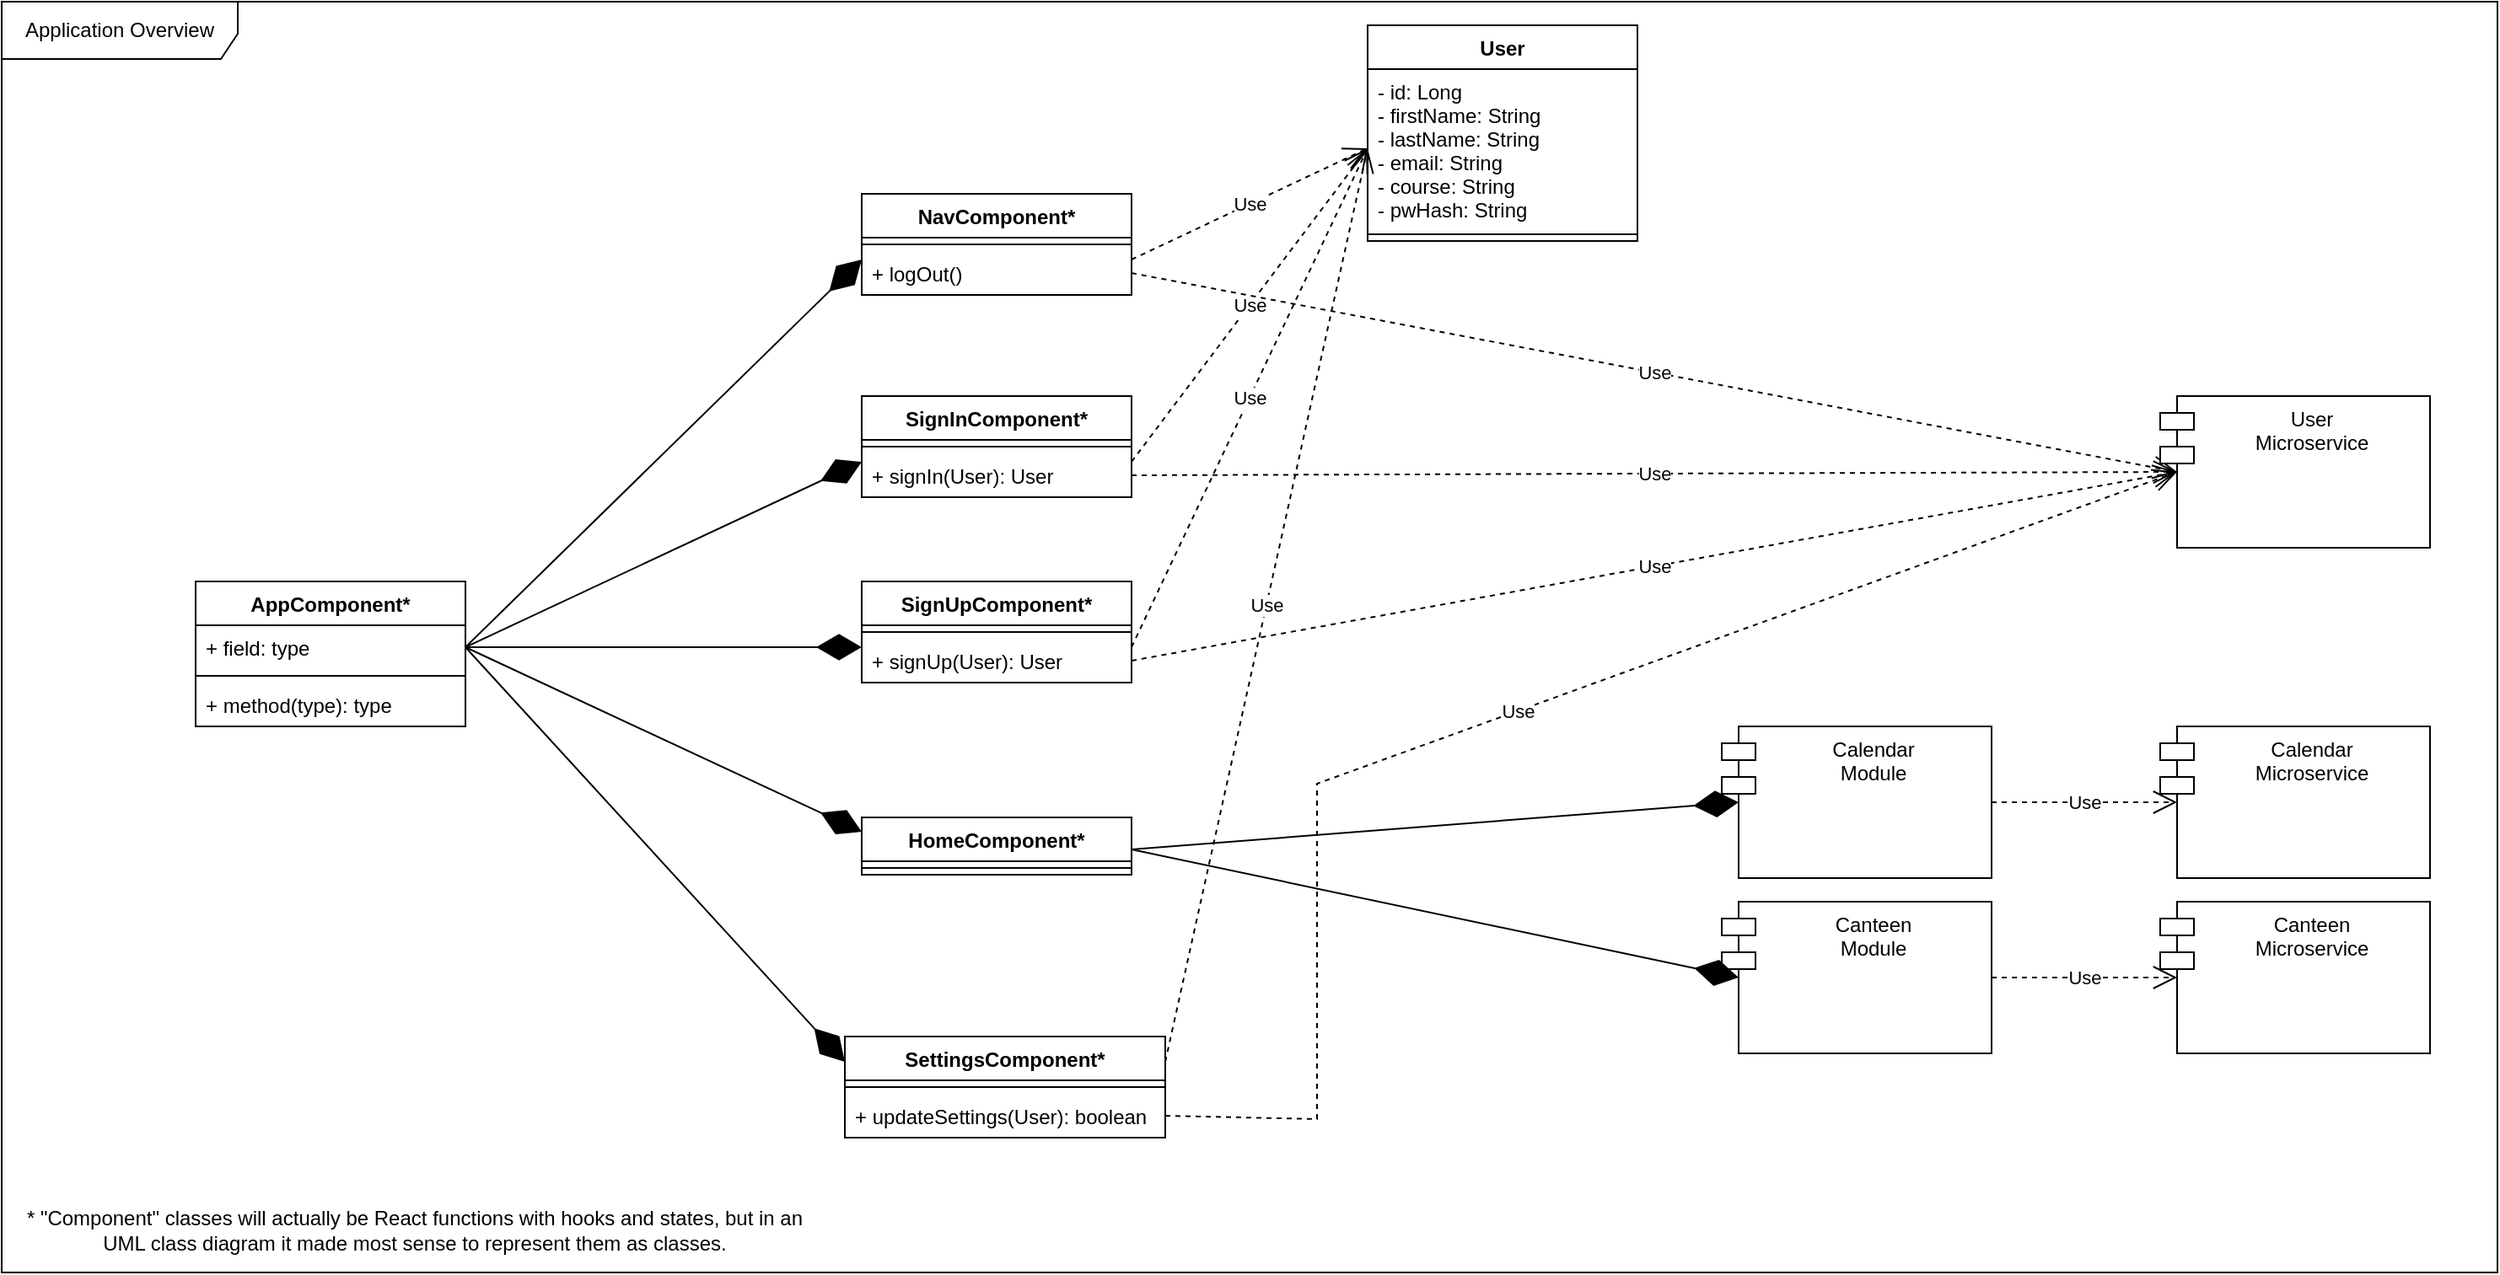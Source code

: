 <mxfile version="20.3.0" type="device" pages="7"><diagram name="Overview" id="9f46799a-70d6-7492-0946-bef42562c5a5"><mxGraphModel dx="946" dy="593" grid="1" gridSize="10" guides="1" tooltips="1" connect="1" arrows="1" fold="1" page="1" pageScale="1" pageWidth="1100" pageHeight="850" background="none" math="0" shadow="0"><root><mxCell id="0"/><mxCell id="1" parent="0"/><mxCell id="i_xe7NnG-zcU_OgoNs8J-28" value="Application Overview" style="shape=umlFrame;whiteSpace=wrap;html=1;width=140;height=34;" parent="1" vertex="1"><mxGeometry x="60" y="6" width="1480" height="754" as="geometry"/></mxCell><mxCell id="Fk-Rqy4l4lS2lBV10XE7-1" value="AppComponent*" style="swimlane;fontStyle=1;align=center;verticalAlign=top;childLayout=stackLayout;horizontal=1;startSize=26;horizontalStack=0;resizeParent=1;resizeParentMax=0;resizeLast=0;collapsible=1;marginBottom=0;" parent="1" vertex="1"><mxGeometry x="175" y="350" width="160" height="86" as="geometry"/></mxCell><mxCell id="Fk-Rqy4l4lS2lBV10XE7-2" value="+ field: type" style="text;strokeColor=none;fillColor=none;align=left;verticalAlign=top;spacingLeft=4;spacingRight=4;overflow=hidden;rotatable=0;points=[[0,0.5],[1,0.5]];portConstraint=eastwest;" parent="Fk-Rqy4l4lS2lBV10XE7-1" vertex="1"><mxGeometry y="26" width="160" height="26" as="geometry"/></mxCell><mxCell id="Fk-Rqy4l4lS2lBV10XE7-3" value="" style="line;strokeWidth=1;fillColor=none;align=left;verticalAlign=middle;spacingTop=-1;spacingLeft=3;spacingRight=3;rotatable=0;labelPosition=right;points=[];portConstraint=eastwest;" parent="Fk-Rqy4l4lS2lBV10XE7-1" vertex="1"><mxGeometry y="52" width="160" height="8" as="geometry"/></mxCell><mxCell id="Fk-Rqy4l4lS2lBV10XE7-4" value="+ method(type): type" style="text;strokeColor=none;fillColor=none;align=left;verticalAlign=top;spacingLeft=4;spacingRight=4;overflow=hidden;rotatable=0;points=[[0,0.5],[1,0.5]];portConstraint=eastwest;" parent="Fk-Rqy4l4lS2lBV10XE7-1" vertex="1"><mxGeometry y="60" width="160" height="26" as="geometry"/></mxCell><mxCell id="Fk-Rqy4l4lS2lBV10XE7-5" value="NavComponent*" style="swimlane;fontStyle=1;align=center;verticalAlign=top;childLayout=stackLayout;horizontal=1;startSize=26;horizontalStack=0;resizeParent=1;resizeParentMax=0;resizeLast=0;collapsible=1;marginBottom=0;" parent="1" vertex="1"><mxGeometry x="570" y="120" width="160" height="60" as="geometry"/></mxCell><mxCell id="Fk-Rqy4l4lS2lBV10XE7-7" value="" style="line;strokeWidth=1;fillColor=none;align=left;verticalAlign=middle;spacingTop=-1;spacingLeft=3;spacingRight=3;rotatable=0;labelPosition=right;points=[];portConstraint=eastwest;" parent="Fk-Rqy4l4lS2lBV10XE7-5" vertex="1"><mxGeometry y="26" width="160" height="8" as="geometry"/></mxCell><mxCell id="Fk-Rqy4l4lS2lBV10XE7-8" value="+ logOut()" style="text;strokeColor=none;fillColor=none;align=left;verticalAlign=top;spacingLeft=4;spacingRight=4;overflow=hidden;rotatable=0;points=[[0,0.5],[1,0.5]];portConstraint=eastwest;" parent="Fk-Rqy4l4lS2lBV10XE7-5" vertex="1"><mxGeometry y="34" width="160" height="26" as="geometry"/></mxCell><mxCell id="Fk-Rqy4l4lS2lBV10XE7-9" value="SignInComponent*" style="swimlane;fontStyle=1;align=center;verticalAlign=top;childLayout=stackLayout;horizontal=1;startSize=26;horizontalStack=0;resizeParent=1;resizeParentMax=0;resizeLast=0;collapsible=1;marginBottom=0;" parent="1" vertex="1"><mxGeometry x="570" y="240" width="160" height="60" as="geometry"/></mxCell><mxCell id="Fk-Rqy4l4lS2lBV10XE7-11" value="" style="line;strokeWidth=1;fillColor=none;align=left;verticalAlign=middle;spacingTop=-1;spacingLeft=3;spacingRight=3;rotatable=0;labelPosition=right;points=[];portConstraint=eastwest;" parent="Fk-Rqy4l4lS2lBV10XE7-9" vertex="1"><mxGeometry y="26" width="160" height="8" as="geometry"/></mxCell><mxCell id="Fk-Rqy4l4lS2lBV10XE7-12" value="+ signIn(User): User" style="text;strokeColor=none;fillColor=none;align=left;verticalAlign=top;spacingLeft=4;spacingRight=4;overflow=hidden;rotatable=0;points=[[0,0.5],[1,0.5]];portConstraint=eastwest;" parent="Fk-Rqy4l4lS2lBV10XE7-9" vertex="1"><mxGeometry y="34" width="160" height="26" as="geometry"/></mxCell><mxCell id="Fk-Rqy4l4lS2lBV10XE7-13" value="SignUpComponent*" style="swimlane;fontStyle=1;align=center;verticalAlign=top;childLayout=stackLayout;horizontal=1;startSize=26;horizontalStack=0;resizeParent=1;resizeParentMax=0;resizeLast=0;collapsible=1;marginBottom=0;" parent="1" vertex="1"><mxGeometry x="570" y="350" width="160" height="60" as="geometry"/></mxCell><mxCell id="Fk-Rqy4l4lS2lBV10XE7-15" value="" style="line;strokeWidth=1;fillColor=none;align=left;verticalAlign=middle;spacingTop=-1;spacingLeft=3;spacingRight=3;rotatable=0;labelPosition=right;points=[];portConstraint=eastwest;" parent="Fk-Rqy4l4lS2lBV10XE7-13" vertex="1"><mxGeometry y="26" width="160" height="8" as="geometry"/></mxCell><mxCell id="Fk-Rqy4l4lS2lBV10XE7-16" value="+ signUp(User): User" style="text;strokeColor=none;fillColor=none;align=left;verticalAlign=top;spacingLeft=4;spacingRight=4;overflow=hidden;rotatable=0;points=[[0,0.5],[1,0.5]];portConstraint=eastwest;" parent="Fk-Rqy4l4lS2lBV10XE7-13" vertex="1"><mxGeometry y="34" width="160" height="26" as="geometry"/></mxCell><mxCell id="Fk-Rqy4l4lS2lBV10XE7-18" value="HomeComponent*" style="swimlane;fontStyle=1;align=center;verticalAlign=top;childLayout=stackLayout;horizontal=1;startSize=26;horizontalStack=0;resizeParent=1;resizeParentMax=0;resizeLast=0;collapsible=1;marginBottom=0;" parent="1" vertex="1"><mxGeometry x="570" y="490" width="160" height="34" as="geometry"/></mxCell><mxCell id="Fk-Rqy4l4lS2lBV10XE7-20" value="" style="line;strokeWidth=1;fillColor=none;align=left;verticalAlign=middle;spacingTop=-1;spacingLeft=3;spacingRight=3;rotatable=0;labelPosition=right;points=[];portConstraint=eastwest;" parent="Fk-Rqy4l4lS2lBV10XE7-18" vertex="1"><mxGeometry y="26" width="160" height="8" as="geometry"/></mxCell><mxCell id="Fk-Rqy4l4lS2lBV10XE7-22" value="SettingsComponent*" style="swimlane;fontStyle=1;align=center;verticalAlign=top;childLayout=stackLayout;horizontal=1;startSize=26;horizontalStack=0;resizeParent=1;resizeParentMax=0;resizeLast=0;collapsible=1;marginBottom=0;" parent="1" vertex="1"><mxGeometry x="560" y="620" width="190" height="60" as="geometry"/></mxCell><mxCell id="Fk-Rqy4l4lS2lBV10XE7-24" value="" style="line;strokeWidth=1;fillColor=none;align=left;verticalAlign=middle;spacingTop=-1;spacingLeft=3;spacingRight=3;rotatable=0;labelPosition=right;points=[];portConstraint=eastwest;" parent="Fk-Rqy4l4lS2lBV10XE7-22" vertex="1"><mxGeometry y="26" width="190" height="8" as="geometry"/></mxCell><mxCell id="Fk-Rqy4l4lS2lBV10XE7-25" value="+ updateSettings(User): boolean" style="text;strokeColor=none;fillColor=none;align=left;verticalAlign=top;spacingLeft=4;spacingRight=4;overflow=hidden;rotatable=0;points=[[0,0.5],[1,0.5]];portConstraint=eastwest;" parent="Fk-Rqy4l4lS2lBV10XE7-22" vertex="1"><mxGeometry y="34" width="190" height="26" as="geometry"/></mxCell><mxCell id="Fk-Rqy4l4lS2lBV10XE7-42" value="User" style="swimlane;fontStyle=1;align=center;verticalAlign=top;childLayout=stackLayout;horizontal=1;startSize=26;horizontalStack=0;resizeParent=1;resizeParentMax=0;resizeLast=0;collapsible=1;marginBottom=0;" parent="1" vertex="1"><mxGeometry x="870" y="20" width="160" height="128" as="geometry"/></mxCell><mxCell id="Fk-Rqy4l4lS2lBV10XE7-43" value="- id: Long&#10;- firstName: String&#10;- lastName: String&#10;- email: String&#10;- course: String&#10;- pwHash: String" style="text;strokeColor=none;fillColor=none;align=left;verticalAlign=top;spacingLeft=4;spacingRight=4;overflow=hidden;rotatable=0;points=[[0,0.5],[1,0.5]];portConstraint=eastwest;" parent="Fk-Rqy4l4lS2lBV10XE7-42" vertex="1"><mxGeometry y="26" width="160" height="94" as="geometry"/></mxCell><mxCell id="Fk-Rqy4l4lS2lBV10XE7-44" value="" style="line;strokeWidth=1;fillColor=none;align=left;verticalAlign=middle;spacingTop=-1;spacingLeft=3;spacingRight=3;rotatable=0;labelPosition=right;points=[];portConstraint=eastwest;" parent="Fk-Rqy4l4lS2lBV10XE7-42" vertex="1"><mxGeometry y="120" width="160" height="8" as="geometry"/></mxCell><mxCell id="i_xe7NnG-zcU_OgoNs8J-1" value="Canteen&#10;Module" style="shape=module;align=left;spacingLeft=20;align=center;verticalAlign=top;" parent="1" vertex="1"><mxGeometry x="1080" y="540" width="160" height="90" as="geometry"/></mxCell><mxCell id="i_xe7NnG-zcU_OgoNs8J-3" value="" style="endArrow=diamondThin;endFill=1;endSize=24;html=1;rounded=0;entryX=0;entryY=0.5;entryDx=0;entryDy=0;exitX=1;exitY=0.5;exitDx=0;exitDy=0;" parent="1" source="Fk-Rqy4l4lS2lBV10XE7-2" edge="1"><mxGeometry width="160" relative="1" as="geometry"><mxPoint x="300" y="206" as="sourcePoint"/><mxPoint x="570" y="159" as="targetPoint"/></mxGeometry></mxCell><mxCell id="i_xe7NnG-zcU_OgoNs8J-4" value="" style="endArrow=diamondThin;endFill=1;endSize=24;html=1;rounded=0;exitX=1;exitY=0.5;exitDx=0;exitDy=0;entryX=0;entryY=0.5;entryDx=0;entryDy=0;" parent="1" source="Fk-Rqy4l4lS2lBV10XE7-2" edge="1"><mxGeometry width="160" relative="1" as="geometry"><mxPoint x="350" y="410" as="sourcePoint"/><mxPoint x="570" y="279" as="targetPoint"/></mxGeometry></mxCell><mxCell id="i_xe7NnG-zcU_OgoNs8J-5" value="" style="endArrow=diamondThin;endFill=1;endSize=24;html=1;rounded=0;exitX=1;exitY=0.5;exitDx=0;exitDy=0;entryX=0;entryY=0.5;entryDx=0;entryDy=0;" parent="1" source="Fk-Rqy4l4lS2lBV10XE7-2" edge="1"><mxGeometry width="160" relative="1" as="geometry"><mxPoint x="330" y="420" as="sourcePoint"/><mxPoint x="570" y="389" as="targetPoint"/></mxGeometry></mxCell><mxCell id="i_xe7NnG-zcU_OgoNs8J-6" value="" style="endArrow=diamondThin;endFill=1;endSize=24;html=1;rounded=0;exitX=1;exitY=0.5;exitDx=0;exitDy=0;entryX=0;entryY=0.25;entryDx=0;entryDy=0;" parent="1" source="Fk-Rqy4l4lS2lBV10XE7-2" target="Fk-Rqy4l4lS2lBV10XE7-18" edge="1"><mxGeometry width="160" relative="1" as="geometry"><mxPoint x="390" y="500" as="sourcePoint"/><mxPoint x="550" y="500" as="targetPoint"/></mxGeometry></mxCell><mxCell id="i_xe7NnG-zcU_OgoNs8J-7" value="" style="endArrow=diamondThin;endFill=1;endSize=24;html=1;rounded=0;exitX=1;exitY=0.5;exitDx=0;exitDy=0;entryX=0;entryY=0.25;entryDx=0;entryDy=0;" parent="1" source="Fk-Rqy4l4lS2lBV10XE7-2" target="Fk-Rqy4l4lS2lBV10XE7-22" edge="1"><mxGeometry width="160" relative="1" as="geometry"><mxPoint x="360" y="580" as="sourcePoint"/><mxPoint x="570" y="635" as="targetPoint"/></mxGeometry></mxCell><mxCell id="i_xe7NnG-zcU_OgoNs8J-8" value="Use" style="endArrow=open;endSize=12;dashed=1;html=1;rounded=0;exitX=1;exitY=0.5;exitDx=0;exitDy=0;entryX=0;entryY=0.5;entryDx=0;entryDy=0;" parent="1" target="Fk-Rqy4l4lS2lBV10XE7-43" edge="1"><mxGeometry width="160" relative="1" as="geometry"><mxPoint x="730" y="159" as="sourcePoint"/><mxPoint x="1040" y="370" as="targetPoint"/></mxGeometry></mxCell><mxCell id="i_xe7NnG-zcU_OgoNs8J-9" value="Use" style="endArrow=open;endSize=12;dashed=1;html=1;rounded=0;exitX=1;exitY=0.5;exitDx=0;exitDy=0;entryX=0;entryY=0.5;entryDx=0;entryDy=0;" parent="1" target="Fk-Rqy4l4lS2lBV10XE7-43" edge="1"><mxGeometry width="160" relative="1" as="geometry"><mxPoint x="730" y="279" as="sourcePoint"/><mxPoint x="1070" y="330" as="targetPoint"/></mxGeometry></mxCell><mxCell id="i_xe7NnG-zcU_OgoNs8J-10" value="Use" style="endArrow=open;endSize=12;dashed=1;html=1;rounded=0;exitX=1;exitY=0.5;exitDx=0;exitDy=0;entryX=0;entryY=0.5;entryDx=0;entryDy=0;" parent="1" target="Fk-Rqy4l4lS2lBV10XE7-43" edge="1"><mxGeometry width="160" relative="1" as="geometry"><mxPoint x="730" y="389" as="sourcePoint"/><mxPoint x="930" y="390" as="targetPoint"/></mxGeometry></mxCell><mxCell id="i_xe7NnG-zcU_OgoNs8J-12" value="Use" style="endArrow=open;endSize=12;dashed=1;html=1;rounded=0;exitX=1;exitY=0.25;exitDx=0;exitDy=0;entryX=0;entryY=0.5;entryDx=0;entryDy=0;" parent="1" source="Fk-Rqy4l4lS2lBV10XE7-22" target="Fk-Rqy4l4lS2lBV10XE7-43" edge="1"><mxGeometry width="160" relative="1" as="geometry"><mxPoint x="730" y="635" as="sourcePoint"/><mxPoint x="1010" y="630" as="targetPoint"/></mxGeometry></mxCell><mxCell id="i_xe7NnG-zcU_OgoNs8J-13" value="" style="endArrow=diamondThin;endFill=1;endSize=24;html=1;rounded=0;exitX=1;exitY=0.5;exitDx=0;exitDy=0;entryX=0;entryY=0.5;entryDx=10;entryDy=0;entryPerimeter=0;" parent="1" target="i_xe7NnG-zcU_OgoNs8J-14" edge="1"><mxGeometry width="160" relative="1" as="geometry"><mxPoint x="730" y="509" as="sourcePoint"/><mxPoint x="1060" y="511" as="targetPoint"/></mxGeometry></mxCell><mxCell id="i_xe7NnG-zcU_OgoNs8J-14" value="Calendar&#10;Module" style="shape=module;align=left;spacingLeft=20;align=center;verticalAlign=top;" parent="1" vertex="1"><mxGeometry x="1080" y="436" width="160" height="90" as="geometry"/></mxCell><mxCell id="i_xe7NnG-zcU_OgoNs8J-15" value="" style="endArrow=diamondThin;endFill=1;endSize=24;html=1;rounded=0;exitX=1;exitY=0.5;exitDx=0;exitDy=0;entryX=0;entryY=0.5;entryDx=10;entryDy=0;entryPerimeter=0;" parent="1" target="i_xe7NnG-zcU_OgoNs8J-1" edge="1"><mxGeometry width="160" relative="1" as="geometry"><mxPoint x="730" y="509" as="sourcePoint"/><mxPoint x="1020" y="650" as="targetPoint"/></mxGeometry></mxCell><mxCell id="i_xe7NnG-zcU_OgoNs8J-16" value="Use" style="endArrow=open;endSize=12;dashed=1;html=1;rounded=0;exitX=1;exitY=0.5;exitDx=0;exitDy=0;entryX=0;entryY=0.5;entryDx=10;entryDy=0;entryPerimeter=0;" parent="1" source="i_xe7NnG-zcU_OgoNs8J-14" target="i_xe7NnG-zcU_OgoNs8J-26" edge="1"><mxGeometry width="160" relative="1" as="geometry"><mxPoint x="1280" y="480" as="sourcePoint"/><mxPoint x="1440" y="480" as="targetPoint"/></mxGeometry></mxCell><mxCell id="i_xe7NnG-zcU_OgoNs8J-17" value="Use" style="endArrow=open;endSize=12;dashed=1;html=1;rounded=0;exitX=1;exitY=0.5;exitDx=0;exitDy=0;entryX=0;entryY=0.5;entryDx=10;entryDy=0;entryPerimeter=0;" parent="1" source="i_xe7NnG-zcU_OgoNs8J-1" target="i_xe7NnG-zcU_OgoNs8J-27" edge="1"><mxGeometry width="160" relative="1" as="geometry"><mxPoint x="1240" y="585" as="sourcePoint"/><mxPoint x="1350" y="585" as="targetPoint"/></mxGeometry></mxCell><mxCell id="i_xe7NnG-zcU_OgoNs8J-18" value="Use" style="endArrow=open;endSize=12;dashed=1;html=1;rounded=0;exitX=1;exitY=0.5;exitDx=0;exitDy=0;entryX=0;entryY=0.5;entryDx=10;entryDy=0;entryPerimeter=0;" parent="1" source="Fk-Rqy4l4lS2lBV10XE7-12" target="i_xe7NnG-zcU_OgoNs8J-25" edge="1"><mxGeometry width="160" relative="1" as="geometry"><mxPoint x="1000" y="280" as="sourcePoint"/><mxPoint x="1160" y="280" as="targetPoint"/></mxGeometry></mxCell><mxCell id="i_xe7NnG-zcU_OgoNs8J-20" value="Use" style="endArrow=open;endSize=12;dashed=1;html=1;rounded=0;exitX=1;exitY=0.5;exitDx=0;exitDy=0;entryX=0;entryY=0.5;entryDx=10;entryDy=0;entryPerimeter=0;" parent="1" source="Fk-Rqy4l4lS2lBV10XE7-16" target="i_xe7NnG-zcU_OgoNs8J-25" edge="1"><mxGeometry width="160" relative="1" as="geometry"><mxPoint x="940" y="390" as="sourcePoint"/><mxPoint x="1160" y="280" as="targetPoint"/></mxGeometry></mxCell><mxCell id="i_xe7NnG-zcU_OgoNs8J-22" value="Use" style="endArrow=open;endSize=12;dashed=1;html=1;rounded=0;exitX=1;exitY=0.5;exitDx=0;exitDy=0;entryX=0;entryY=0.5;entryDx=10;entryDy=0;entryPerimeter=0;" parent="1" source="Fk-Rqy4l4lS2lBV10XE7-8" target="i_xe7NnG-zcU_OgoNs8J-25" edge="1"><mxGeometry width="160" relative="1" as="geometry"><mxPoint x="810" y="170" as="sourcePoint"/><mxPoint x="1160" y="280" as="targetPoint"/></mxGeometry></mxCell><mxCell id="i_xe7NnG-zcU_OgoNs8J-23" value="Use" style="endArrow=open;endSize=12;dashed=1;html=1;rounded=0;exitX=1;exitY=0.5;exitDx=0;exitDy=0;entryX=0;entryY=0.5;entryDx=10;entryDy=0;entryPerimeter=0;" parent="1" source="Fk-Rqy4l4lS2lBV10XE7-25" target="i_xe7NnG-zcU_OgoNs8J-25" edge="1"><mxGeometry width="160" relative="1" as="geometry"><mxPoint x="780" y="660" as="sourcePoint"/><mxPoint x="940" y="660" as="targetPoint"/><Array as="points"><mxPoint x="840" y="669"/><mxPoint x="840" y="470"/></Array></mxGeometry></mxCell><mxCell id="i_xe7NnG-zcU_OgoNs8J-25" value="User&#10;Microservice" style="shape=module;align=left;spacingLeft=20;align=center;verticalAlign=top;" parent="1" vertex="1"><mxGeometry x="1340" y="240" width="160" height="90" as="geometry"/></mxCell><mxCell id="i_xe7NnG-zcU_OgoNs8J-26" value="Calendar&#10;Microservice" style="shape=module;align=left;spacingLeft=20;align=center;verticalAlign=top;" parent="1" vertex="1"><mxGeometry x="1340" y="436" width="160" height="90" as="geometry"/></mxCell><mxCell id="i_xe7NnG-zcU_OgoNs8J-27" value="Canteen&#10;Microservice" style="shape=module;align=left;spacingLeft=20;align=center;verticalAlign=top;" parent="1" vertex="1"><mxGeometry x="1340" y="540" width="160" height="90" as="geometry"/></mxCell><mxCell id="zQtvv1rVp97oT0EoWzc8-1" value="* &quot;Component&quot; classes will actually be React functions with hooks and states, but in an UML class diagram it made most sense to represent them as classes." style="text;html=1;strokeColor=none;fillColor=none;align=center;verticalAlign=middle;whiteSpace=wrap;rounded=0;" parent="1" vertex="1"><mxGeometry x="60" y="720" width="490" height="30" as="geometry"/></mxCell></root></mxGraphModel></diagram><diagram id="iW_zV7bNJw8k8_l3rAjU" name="Frontend: Calendar Module"><mxGraphModel dx="1038" dy="649" grid="1" gridSize="10" guides="1" tooltips="1" connect="1" arrows="1" fold="1" page="1" pageScale="1" pageWidth="827" pageHeight="1169" math="0" shadow="0"><root><mxCell id="0"/><mxCell id="1" parent="0"/><mxCell id="-j1_Ne-1X1U2L0opSNy2-1" value="CalendarComponent" style="swimlane;fontStyle=1;align=center;verticalAlign=top;childLayout=stackLayout;horizontal=1;startSize=26;horizontalStack=0;resizeParent=1;resizeParentMax=0;resizeLast=0;collapsible=1;marginBottom=0;" parent="1" vertex="1"><mxGeometry x="299" y="114" width="230" height="294" as="geometry"/></mxCell><mxCell id="-j1_Ne-1X1U2L0opSNy2-2" value="+ view: CalendarView" style="text;strokeColor=none;fillColor=none;align=left;verticalAlign=top;spacingLeft=4;spacingRight=4;overflow=hidden;rotatable=0;points=[[0,0.5],[1,0.5]];portConstraint=eastwest;" parent="-j1_Ne-1X1U2L0opSNy2-1" vertex="1"><mxGeometry y="26" width="230" height="26" as="geometry"/></mxCell><mxCell id="-j1_Ne-1X1U2L0opSNy2-21" value="+ eventSources: Collection&lt;EventSource&gt;" style="text;strokeColor=none;fillColor=none;align=left;verticalAlign=top;spacingLeft=4;spacingRight=4;overflow=hidden;rotatable=0;points=[[0,0.5],[1,0.5]];portConstraint=eastwest;" parent="-j1_Ne-1X1U2L0opSNy2-1" vertex="1"><mxGeometry y="52" width="230" height="26" as="geometry"/></mxCell><mxCell id="-j1_Ne-1X1U2L0opSNy2-22" value="+ style: CalendarStyle" style="text;strokeColor=none;fillColor=none;align=left;verticalAlign=top;spacingLeft=4;spacingRight=4;overflow=hidden;rotatable=0;points=[[0,0.5],[1,0.5]];portConstraint=eastwest;" parent="-j1_Ne-1X1U2L0opSNy2-1" vertex="1"><mxGeometry y="78" width="230" height="26" as="geometry"/></mxCell><mxCell id="-j1_Ne-1X1U2L0opSNy2-23" value="+ settings: CalendarSettings" style="text;strokeColor=none;fillColor=none;align=left;verticalAlign=top;spacingLeft=4;spacingRight=4;overflow=hidden;rotatable=0;points=[[0,0.5],[1,0.5]];portConstraint=eastwest;" parent="-j1_Ne-1X1U2L0opSNy2-1" vertex="1"><mxGeometry y="104" width="230" height="26" as="geometry"/></mxCell><mxCell id="-j1_Ne-1X1U2L0opSNy2-3" value="" style="line;strokeWidth=1;fillColor=none;align=left;verticalAlign=middle;spacingTop=-1;spacingLeft=3;spacingRight=3;rotatable=0;labelPosition=right;points=[];portConstraint=eastwest;" parent="-j1_Ne-1X1U2L0opSNy2-1" vertex="1"><mxGeometry y="130" width="230" height="8" as="geometry"/></mxCell><mxCell id="-j1_Ne-1X1U2L0opSNy2-28" value="+ getView(): CalendarView " style="text;strokeColor=none;fillColor=none;align=left;verticalAlign=top;spacingLeft=4;spacingRight=4;overflow=hidden;rotatable=0;points=[[0,0.5],[1,0.5]];portConstraint=eastwest;" parent="-j1_Ne-1X1U2L0opSNy2-1" vertex="1"><mxGeometry y="138" width="230" height="26" as="geometry"/></mxCell><mxCell id="-j1_Ne-1X1U2L0opSNy2-30" value="+ getEventSources(): EventSources " style="text;strokeColor=none;fillColor=none;align=left;verticalAlign=top;spacingLeft=4;spacingRight=4;overflow=hidden;rotatable=0;points=[[0,0.5],[1,0.5]];portConstraint=eastwest;" parent="-j1_Ne-1X1U2L0opSNy2-1" vertex="1"><mxGeometry y="164" width="230" height="26" as="geometry"/></mxCell><mxCell id="-j1_Ne-1X1U2L0opSNy2-32" value="+ getEventSourceByID: EventSource" style="text;strokeColor=none;fillColor=none;align=left;verticalAlign=top;spacingLeft=4;spacingRight=4;overflow=hidden;rotatable=0;points=[[0,0.5],[1,0.5]];portConstraint=eastwest;" parent="-j1_Ne-1X1U2L0opSNy2-1" vertex="1"><mxGeometry y="190" width="230" height="26" as="geometry"/></mxCell><mxCell id="-j1_Ne-1X1U2L0opSNy2-34" value="+ getEventByID: Event" style="text;strokeColor=none;fillColor=none;align=left;verticalAlign=top;spacingLeft=4;spacingRight=4;overflow=hidden;rotatable=0;points=[[0,0.5],[1,0.5]];portConstraint=eastwest;" parent="-j1_Ne-1X1U2L0opSNy2-1" vertex="1"><mxGeometry y="216" width="230" height="26" as="geometry"/></mxCell><mxCell id="-j1_Ne-1X1U2L0opSNy2-29" value="+ getStyle(): CalendarStyle" style="text;strokeColor=none;fillColor=none;align=left;verticalAlign=top;spacingLeft=4;spacingRight=4;overflow=hidden;rotatable=0;points=[[0,0.5],[1,0.5]];portConstraint=eastwest;" parent="-j1_Ne-1X1U2L0opSNy2-1" vertex="1"><mxGeometry y="242" width="230" height="26" as="geometry"/></mxCell><mxCell id="-j1_Ne-1X1U2L0opSNy2-31" value="+ getSettings(): CalendarSettings" style="text;strokeColor=none;fillColor=none;align=left;verticalAlign=top;spacingLeft=4;spacingRight=4;overflow=hidden;rotatable=0;points=[[0,0.5],[1,0.5]];portConstraint=eastwest;" parent="-j1_Ne-1X1U2L0opSNy2-1" vertex="1"><mxGeometry y="268" width="230" height="26" as="geometry"/></mxCell><mxCell id="-j1_Ne-1X1U2L0opSNy2-5" value="EventSource" style="swimlane;fontStyle=1;align=center;verticalAlign=top;childLayout=stackLayout;horizontal=1;startSize=26;horizontalStack=0;resizeParent=1;resizeParentMax=0;resizeLast=0;collapsible=1;marginBottom=0;" parent="1" vertex="1"><mxGeometry x="630" y="490" width="160" height="112" as="geometry"><mxRectangle x="680" y="150" width="110" height="30" as="alternateBounds"/></mxGeometry></mxCell><mxCell id="-j1_Ne-1X1U2L0opSNy2-6" value="events: Collection&lt;Event&gt;" style="text;strokeColor=none;fillColor=none;align=left;verticalAlign=top;spacingLeft=4;spacingRight=4;overflow=hidden;rotatable=0;points=[[0,0.5],[1,0.5]];portConstraint=eastwest;" parent="-j1_Ne-1X1U2L0opSNy2-5" vertex="1"><mxGeometry y="26" width="160" height="26" as="geometry"/></mxCell><mxCell id="-j1_Ne-1X1U2L0opSNy2-44" value="iCalURL: String  " style="text;strokeColor=none;fillColor=none;align=left;verticalAlign=top;spacingLeft=4;spacingRight=4;overflow=hidden;rotatable=0;points=[[0,0.5],[1,0.5]];portConstraint=eastwest;" parent="-j1_Ne-1X1U2L0opSNy2-5" vertex="1"><mxGeometry y="52" width="160" height="26" as="geometry"/></mxCell><mxCell id="-j1_Ne-1X1U2L0opSNy2-45" value="jsonURL: String" style="text;strokeColor=none;fillColor=none;align=left;verticalAlign=top;spacingLeft=4;spacingRight=4;overflow=hidden;rotatable=0;points=[[0,0.5],[1,0.5]];portConstraint=eastwest;" parent="-j1_Ne-1X1U2L0opSNy2-5" vertex="1"><mxGeometry y="78" width="160" height="26" as="geometry"/></mxCell><mxCell id="-j1_Ne-1X1U2L0opSNy2-7" value="" style="line;strokeWidth=1;fillColor=none;align=left;verticalAlign=middle;spacingTop=-1;spacingLeft=3;spacingRight=3;rotatable=0;labelPosition=right;points=[];portConstraint=eastwest;" parent="-j1_Ne-1X1U2L0opSNy2-5" vertex="1"><mxGeometry y="104" width="160" height="8" as="geometry"/></mxCell><mxCell id="-j1_Ne-1X1U2L0opSNy2-9" value="Event" style="swimlane;fontStyle=1;align=center;verticalAlign=top;childLayout=stackLayout;horizontal=1;startSize=26;horizontalStack=0;resizeParent=1;resizeParentMax=0;resizeLast=0;collapsible=1;marginBottom=0;" parent="1" vertex="1"><mxGeometry x="630" y="179" width="160" height="164" as="geometry"/></mxCell><mxCell id="-j1_Ne-1X1U2L0opSNy2-10" value="id: String" style="text;strokeColor=none;fillColor=none;align=left;verticalAlign=top;spacingLeft=4;spacingRight=4;overflow=hidden;rotatable=0;points=[[0,0.5],[1,0.5]];portConstraint=eastwest;" parent="-j1_Ne-1X1U2L0opSNy2-9" vertex="1"><mxGeometry y="26" width="160" height="26" as="geometry"/></mxCell><mxCell id="-j1_Ne-1X1U2L0opSNy2-47" value="groupId: String" style="text;strokeColor=none;fillColor=none;align=left;verticalAlign=top;spacingLeft=4;spacingRight=4;overflow=hidden;rotatable=0;points=[[0,0.5],[1,0.5]];portConstraint=eastwest;" parent="-j1_Ne-1X1U2L0opSNy2-9" vertex="1"><mxGeometry y="52" width="160" height="26" as="geometry"/></mxCell><mxCell id="-j1_Ne-1X1U2L0opSNy2-48" value="start: Datetime" style="text;strokeColor=none;fillColor=none;align=left;verticalAlign=top;spacingLeft=4;spacingRight=4;overflow=hidden;rotatable=0;points=[[0,0.5],[1,0.5]];portConstraint=eastwest;" parent="-j1_Ne-1X1U2L0opSNy2-9" vertex="1"><mxGeometry y="78" width="160" height="26" as="geometry"/></mxCell><mxCell id="-j1_Ne-1X1U2L0opSNy2-49" value="end: Datetime" style="text;strokeColor=none;fillColor=none;align=left;verticalAlign=top;spacingLeft=4;spacingRight=4;overflow=hidden;rotatable=0;points=[[0,0.5],[1,0.5]];portConstraint=eastwest;" parent="-j1_Ne-1X1U2L0opSNy2-9" vertex="1"><mxGeometry y="104" width="160" height="26" as="geometry"/></mxCell><mxCell id="-j1_Ne-1X1U2L0opSNy2-50" value="title: String" style="text;strokeColor=none;fillColor=none;align=left;verticalAlign=top;spacingLeft=4;spacingRight=4;overflow=hidden;rotatable=0;points=[[0,0.5],[1,0.5]];portConstraint=eastwest;" parent="-j1_Ne-1X1U2L0opSNy2-9" vertex="1"><mxGeometry y="130" width="160" height="26" as="geometry"/></mxCell><mxCell id="-j1_Ne-1X1U2L0opSNy2-11" value="" style="line;strokeWidth=1;fillColor=none;align=left;verticalAlign=middle;spacingTop=-1;spacingLeft=3;spacingRight=3;rotatable=0;labelPosition=right;points=[];portConstraint=eastwest;" parent="-j1_Ne-1X1U2L0opSNy2-9" vertex="1"><mxGeometry y="156" width="160" height="8" as="geometry"/></mxCell><mxCell id="-j1_Ne-1X1U2L0opSNy2-13" value="CalendarView" style="swimlane;fontStyle=1;align=center;verticalAlign=top;childLayout=stackLayout;horizontal=1;startSize=26;horizontalStack=0;resizeParent=1;resizeParentMax=0;resizeLast=0;collapsible=1;marginBottom=0;" parent="1" vertex="1"><mxGeometry x="29" y="136" width="160" height="34" as="geometry"/></mxCell><mxCell id="-j1_Ne-1X1U2L0opSNy2-15" value="" style="line;strokeWidth=1;fillColor=none;align=left;verticalAlign=middle;spacingTop=-1;spacingLeft=3;spacingRight=3;rotatable=0;labelPosition=right;points=[];portConstraint=eastwest;" parent="-j1_Ne-1X1U2L0opSNy2-13" vertex="1"><mxGeometry y="26" width="160" height="8" as="geometry"/></mxCell><mxCell id="-j1_Ne-1X1U2L0opSNy2-17" value="CalendarStyle" style="swimlane;fontStyle=1;align=center;verticalAlign=top;childLayout=stackLayout;horizontal=1;startSize=26;horizontalStack=0;resizeParent=1;resizeParentMax=0;resizeLast=0;collapsible=1;marginBottom=0;" parent="1" vertex="1"><mxGeometry x="29" y="369" width="160" height="34" as="geometry"/></mxCell><mxCell id="-j1_Ne-1X1U2L0opSNy2-19" value="" style="line;strokeWidth=1;fillColor=none;align=left;verticalAlign=middle;spacingTop=-1;spacingLeft=3;spacingRight=3;rotatable=0;labelPosition=right;points=[];portConstraint=eastwest;" parent="-j1_Ne-1X1U2L0opSNy2-17" vertex="1"><mxGeometry y="26" width="160" height="8" as="geometry"/></mxCell><mxCell id="-j1_Ne-1X1U2L0opSNy2-24" value="CalendarSettings" style="swimlane;fontStyle=1;align=center;verticalAlign=top;childLayout=stackLayout;horizontal=1;startSize=26;horizontalStack=0;resizeParent=1;resizeParentMax=0;resizeLast=0;collapsible=1;marginBottom=0;" parent="1" vertex="1"><mxGeometry x="29" y="248" width="160" height="34" as="geometry"><mxRectangle x="29" y="248" width="140" height="30" as="alternateBounds"/></mxGeometry></mxCell><mxCell id="-j1_Ne-1X1U2L0opSNy2-26" value="" style="line;strokeWidth=1;fillColor=none;align=left;verticalAlign=middle;spacingTop=-1;spacingLeft=3;spacingRight=3;rotatable=0;labelPosition=right;points=[];portConstraint=eastwest;" parent="-j1_Ne-1X1U2L0opSNy2-24" vertex="1"><mxGeometry y="26" width="160" height="8" as="geometry"/></mxCell><mxCell id="-j1_Ne-1X1U2L0opSNy2-35" value="" style="endArrow=diamondThin;endFill=1;endSize=24;html=1;rounded=0;exitX=1;exitY=0.5;exitDx=0;exitDy=0;" parent="1" source="-j1_Ne-1X1U2L0opSNy2-13" target="-j1_Ne-1X1U2L0opSNy2-1" edge="1"><mxGeometry width="160" relative="1" as="geometry"><mxPoint x="189" y="153" as="sourcePoint"/><mxPoint x="269" y="154" as="targetPoint"/></mxGeometry></mxCell><mxCell id="-j1_Ne-1X1U2L0opSNy2-37" value="" style="endArrow=diamondThin;endFill=1;endSize=24;html=1;rounded=0;exitX=1;exitY=0.5;exitDx=0;exitDy=0;" parent="1" source="-j1_Ne-1X1U2L0opSNy2-24" target="-j1_Ne-1X1U2L0opSNy2-1" edge="1"><mxGeometry width="160" relative="1" as="geometry"><mxPoint x="189" y="265" as="sourcePoint"/><mxPoint x="259" y="374" as="targetPoint"/></mxGeometry></mxCell><mxCell id="-j1_Ne-1X1U2L0opSNy2-39" value="" style="endArrow=diamondThin;endFill=1;endSize=24;html=1;rounded=0;exitX=1;exitY=0.5;exitDx=0;exitDy=0;" parent="1" source="-j1_Ne-1X1U2L0opSNy2-17" target="-j1_Ne-1X1U2L0opSNy2-1" edge="1"><mxGeometry width="160" relative="1" as="geometry"><mxPoint x="189" y="369" as="sourcePoint"/><mxPoint x="339" y="454" as="targetPoint"/></mxGeometry></mxCell><mxCell id="PJTw-nTrfd1jFTCco33r-1" value="" style="endArrow=diamondThin;endFill=1;endSize=24;html=1;rounded=0;" parent="1" source="-j1_Ne-1X1U2L0opSNy2-9" target="-j1_Ne-1X1U2L0opSNy2-1" edge="1"><mxGeometry width="160" relative="1" as="geometry"><mxPoint x="640" y="370" as="sourcePoint"/><mxPoint x="800" y="370" as="targetPoint"/></mxGeometry></mxCell><mxCell id="CDSgZqb5l5OcxiuBSo4P-2" value="Relation" style="endArrow=open;html=1;endSize=12;startArrow=diamondThin;startSize=14;startFill=0;edgeStyle=orthogonalEdgeStyle;rounded=0;exitX=0.5;exitY=0;exitDx=0;exitDy=0;" parent="1" source="-j1_Ne-1X1U2L0opSNy2-5" target="-j1_Ne-1X1U2L0opSNy2-9" edge="1"><mxGeometry relative="1" as="geometry"><mxPoint x="500" y="440" as="sourcePoint"/><mxPoint x="660" y="440" as="targetPoint"/></mxGeometry></mxCell><mxCell id="CDSgZqb5l5OcxiuBSo4P-3" value="1" style="edgeLabel;resizable=0;html=1;align=left;verticalAlign=top;" parent="CDSgZqb5l5OcxiuBSo4P-2" connectable="0" vertex="1"><mxGeometry x="-1" relative="1" as="geometry"><mxPoint x="-11" y="-36" as="offset"/></mxGeometry></mxCell><mxCell id="CDSgZqb5l5OcxiuBSo4P-4" value="1 .. n" style="edgeLabel;resizable=0;html=1;align=right;verticalAlign=top;" parent="CDSgZqb5l5OcxiuBSo4P-2" connectable="0" vertex="1"><mxGeometry x="1" relative="1" as="geometry"><mxPoint x="-2" y="9" as="offset"/></mxGeometry></mxCell></root></mxGraphModel></diagram><diagram id="syxaVuTy69dYfaIZ_9Ns" name="Frontend: Canteen Module"><mxGraphModel dx="946" dy="593" grid="1" gridSize="10" guides="1" tooltips="1" connect="1" arrows="1" fold="1" page="1" pageScale="1" pageWidth="1169" pageHeight="827" math="0" shadow="0"><root><mxCell id="0"/><mxCell id="1" parent="0"/><mxCell id="u_UpfPFDrpkJrQt6PLwH-1" value="CanteenView" style="swimlane;fontStyle=1;align=center;verticalAlign=top;childLayout=stackLayout;horizontal=1;startSize=26;horizontalStack=0;resizeParent=1;resizeParentMax=0;resizeLast=0;collapsible=1;marginBottom=0;" parent="1" vertex="1"><mxGeometry x="40" y="101" width="160" height="34" as="geometry"/></mxCell><mxCell id="u_UpfPFDrpkJrQt6PLwH-2" value="" style="line;strokeWidth=1;fillColor=none;align=left;verticalAlign=middle;spacingTop=-1;spacingLeft=3;spacingRight=3;rotatable=0;labelPosition=right;points=[];portConstraint=eastwest;" parent="u_UpfPFDrpkJrQt6PLwH-1" vertex="1"><mxGeometry y="26" width="160" height="8" as="geometry"/></mxCell><mxCell id="u_UpfPFDrpkJrQt6PLwH-3" value="CanteenSettings" style="swimlane;fontStyle=1;align=center;verticalAlign=top;childLayout=stackLayout;horizontal=1;startSize=26;horizontalStack=0;resizeParent=1;resizeParentMax=0;resizeLast=0;collapsible=1;marginBottom=0;" parent="1" vertex="1"><mxGeometry x="40" y="213" width="160" height="34" as="geometry"/></mxCell><mxCell id="u_UpfPFDrpkJrQt6PLwH-4" value="" style="line;strokeWidth=1;fillColor=none;align=left;verticalAlign=middle;spacingTop=-1;spacingLeft=3;spacingRight=3;rotatable=0;labelPosition=right;points=[];portConstraint=eastwest;" parent="u_UpfPFDrpkJrQt6PLwH-3" vertex="1"><mxGeometry y="26" width="160" height="8" as="geometry"/></mxCell><mxCell id="u_UpfPFDrpkJrQt6PLwH-5" value="CanteenComponent" style="swimlane;fontStyle=1;align=center;verticalAlign=top;childLayout=stackLayout;horizontal=1;startSize=26;horizontalStack=0;resizeParent=1;resizeParentMax=0;resizeLast=0;collapsible=1;marginBottom=0;" parent="1" vertex="1"><mxGeometry x="310" y="79" width="240" height="294" as="geometry"/></mxCell><mxCell id="u_UpfPFDrpkJrQt6PLwH-6" value="+ view: CanteenView" style="text;strokeColor=none;fillColor=none;align=left;verticalAlign=top;spacingLeft=4;spacingRight=4;overflow=hidden;rotatable=0;points=[[0,0.5],[1,0.5]];portConstraint=eastwest;" parent="u_UpfPFDrpkJrQt6PLwH-5" vertex="1"><mxGeometry y="26" width="240" height="26" as="geometry"/></mxCell><mxCell id="u_UpfPFDrpkJrQt6PLwH-7" value="+ eventSources: Collection&lt;EventSource&gt;" style="text;strokeColor=none;fillColor=none;align=left;verticalAlign=top;spacingLeft=4;spacingRight=4;overflow=hidden;rotatable=0;points=[[0,0.5],[1,0.5]];portConstraint=eastwest;" parent="u_UpfPFDrpkJrQt6PLwH-5" vertex="1"><mxGeometry y="52" width="240" height="26" as="geometry"/></mxCell><mxCell id="u_UpfPFDrpkJrQt6PLwH-8" value="+ style: CanteenHighlighting" style="text;strokeColor=none;fillColor=none;align=left;verticalAlign=top;spacingLeft=4;spacingRight=4;overflow=hidden;rotatable=0;points=[[0,0.5],[1,0.5]];portConstraint=eastwest;" parent="u_UpfPFDrpkJrQt6PLwH-5" vertex="1"><mxGeometry y="78" width="240" height="26" as="geometry"/></mxCell><mxCell id="u_UpfPFDrpkJrQt6PLwH-9" value="+ settings: CanteenSettings" style="text;strokeColor=none;fillColor=none;align=left;verticalAlign=top;spacingLeft=4;spacingRight=4;overflow=hidden;rotatable=0;points=[[0,0.5],[1,0.5]];portConstraint=eastwest;" parent="u_UpfPFDrpkJrQt6PLwH-5" vertex="1"><mxGeometry y="104" width="240" height="26" as="geometry"/></mxCell><mxCell id="u_UpfPFDrpkJrQt6PLwH-10" value="" style="line;strokeWidth=1;fillColor=none;align=left;verticalAlign=middle;spacingTop=-1;spacingLeft=3;spacingRight=3;rotatable=0;labelPosition=right;points=[];portConstraint=eastwest;" parent="u_UpfPFDrpkJrQt6PLwH-5" vertex="1"><mxGeometry y="130" width="240" height="8" as="geometry"/></mxCell><mxCell id="u_UpfPFDrpkJrQt6PLwH-11" value="+ getView(): CanteenView " style="text;strokeColor=none;fillColor=none;align=left;verticalAlign=top;spacingLeft=4;spacingRight=4;overflow=hidden;rotatable=0;points=[[0,0.5],[1,0.5]];portConstraint=eastwest;" parent="u_UpfPFDrpkJrQt6PLwH-5" vertex="1"><mxGeometry y="138" width="240" height="26" as="geometry"/></mxCell><mxCell id="u_UpfPFDrpkJrQt6PLwH-12" value="+ getEventSources(): EventSources " style="text;strokeColor=none;fillColor=none;align=left;verticalAlign=top;spacingLeft=4;spacingRight=4;overflow=hidden;rotatable=0;points=[[0,0.5],[1,0.5]];portConstraint=eastwest;" parent="u_UpfPFDrpkJrQt6PLwH-5" vertex="1"><mxGeometry y="164" width="240" height="26" as="geometry"/></mxCell><mxCell id="u_UpfPFDrpkJrQt6PLwH-13" value="+ getEventSourceByID: EventSource" style="text;strokeColor=none;fillColor=none;align=left;verticalAlign=top;spacingLeft=4;spacingRight=4;overflow=hidden;rotatable=0;points=[[0,0.5],[1,0.5]];portConstraint=eastwest;" parent="u_UpfPFDrpkJrQt6PLwH-5" vertex="1"><mxGeometry y="190" width="240" height="26" as="geometry"/></mxCell><mxCell id="u_UpfPFDrpkJrQt6PLwH-14" value="+ getEventByID: Event" style="text;strokeColor=none;fillColor=none;align=left;verticalAlign=top;spacingLeft=4;spacingRight=4;overflow=hidden;rotatable=0;points=[[0,0.5],[1,0.5]];portConstraint=eastwest;" parent="u_UpfPFDrpkJrQt6PLwH-5" vertex="1"><mxGeometry y="216" width="240" height="26" as="geometry"/></mxCell><mxCell id="u_UpfPFDrpkJrQt6PLwH-15" value="+ getHighlights(): CanteenHighlighting" style="text;strokeColor=none;fillColor=none;align=left;verticalAlign=top;spacingLeft=4;spacingRight=4;overflow=hidden;rotatable=0;points=[[0,0.5],[1,0.5]];portConstraint=eastwest;" parent="u_UpfPFDrpkJrQt6PLwH-5" vertex="1"><mxGeometry y="242" width="240" height="26" as="geometry"/></mxCell><mxCell id="u_UpfPFDrpkJrQt6PLwH-16" value="+ getSettings(): CanteenSettings" style="text;strokeColor=none;fillColor=none;align=left;verticalAlign=top;spacingLeft=4;spacingRight=4;overflow=hidden;rotatable=0;points=[[0,0.5],[1,0.5]];portConstraint=eastwest;" parent="u_UpfPFDrpkJrQt6PLwH-5" vertex="1"><mxGeometry y="268" width="240" height="26" as="geometry"/></mxCell><mxCell id="u_UpfPFDrpkJrQt6PLwH-17" value="EventSource" style="swimlane;fontStyle=1;align=center;verticalAlign=top;childLayout=stackLayout;horizontal=1;startSize=26;horizontalStack=0;resizeParent=1;resizeParentMax=0;resizeLast=0;collapsible=1;marginBottom=0;" parent="1" vertex="1"><mxGeometry x="650" y="105" width="160" height="112" as="geometry"><mxRectangle x="680" y="150" width="110" height="30" as="alternateBounds"/></mxGeometry></mxCell><mxCell id="u_UpfPFDrpkJrQt6PLwH-18" value="events: Collection&lt;Event&gt;" style="text;strokeColor=none;fillColor=none;align=left;verticalAlign=top;spacingLeft=4;spacingRight=4;overflow=hidden;rotatable=0;points=[[0,0.5],[1,0.5]];portConstraint=eastwest;" parent="u_UpfPFDrpkJrQt6PLwH-17" vertex="1"><mxGeometry y="26" width="160" height="26" as="geometry"/></mxCell><mxCell id="u_UpfPFDrpkJrQt6PLwH-19" value="jsonURL: String" style="text;strokeColor=none;fillColor=none;align=left;verticalAlign=top;spacingLeft=4;spacingRight=4;overflow=hidden;rotatable=0;points=[[0,0.5],[1,0.5]];portConstraint=eastwest;" parent="u_UpfPFDrpkJrQt6PLwH-17" vertex="1"><mxGeometry y="52" width="160" height="26" as="geometry"/></mxCell><mxCell id="u_UpfPFDrpkJrQt6PLwH-20" value="" style="line;strokeWidth=1;fillColor=none;align=left;verticalAlign=middle;spacingTop=-1;spacingLeft=3;spacingRight=3;rotatable=0;labelPosition=right;points=[];portConstraint=eastwest;" parent="u_UpfPFDrpkJrQt6PLwH-17" vertex="1"><mxGeometry y="78" width="160" height="8" as="geometry"/></mxCell><mxCell id="u_UpfPFDrpkJrQt6PLwH-21" value="+ item: attribute" style="text;strokeColor=none;fillColor=none;align=left;verticalAlign=top;spacingLeft=4;spacingRight=4;overflow=hidden;rotatable=0;points=[[0,0.5],[1,0.5]];portConstraint=eastwest;" parent="u_UpfPFDrpkJrQt6PLwH-17" vertex="1"><mxGeometry y="86" width="160" height="26" as="geometry"/></mxCell><mxCell id="u_UpfPFDrpkJrQt6PLwH-22" value="Event" style="swimlane;fontStyle=1;align=center;verticalAlign=top;childLayout=stackLayout;horizontal=1;startSize=26;horizontalStack=0;resizeParent=1;resizeParentMax=0;resizeLast=0;collapsible=1;marginBottom=0;" parent="1" vertex="1"><mxGeometry x="650" y="275" width="160" height="138" as="geometry"/></mxCell><mxCell id="u_UpfPFDrpkJrQt6PLwH-23" value="id: String" style="text;strokeColor=none;fillColor=none;align=left;verticalAlign=top;spacingLeft=4;spacingRight=4;overflow=hidden;rotatable=0;points=[[0,0.5],[1,0.5]];portConstraint=eastwest;" parent="u_UpfPFDrpkJrQt6PLwH-22" vertex="1"><mxGeometry y="26" width="160" height="26" as="geometry"/></mxCell><mxCell id="u_UpfPFDrpkJrQt6PLwH-24" value="groupId: String" style="text;strokeColor=none;fillColor=none;align=left;verticalAlign=top;spacingLeft=4;spacingRight=4;overflow=hidden;rotatable=0;points=[[0,0.5],[1,0.5]];portConstraint=eastwest;" parent="u_UpfPFDrpkJrQt6PLwH-22" vertex="1"><mxGeometry y="52" width="160" height="26" as="geometry"/></mxCell><mxCell id="u_UpfPFDrpkJrQt6PLwH-25" value="title: String" style="text;strokeColor=none;fillColor=none;align=left;verticalAlign=top;spacingLeft=4;spacingRight=4;overflow=hidden;rotatable=0;points=[[0,0.5],[1,0.5]];portConstraint=eastwest;" parent="u_UpfPFDrpkJrQt6PLwH-22" vertex="1"><mxGeometry y="78" width="160" height="26" as="geometry"/></mxCell><mxCell id="u_UpfPFDrpkJrQt6PLwH-26" value="" style="line;strokeWidth=1;fillColor=none;align=left;verticalAlign=middle;spacingTop=-1;spacingLeft=3;spacingRight=3;rotatable=0;labelPosition=right;points=[];portConstraint=eastwest;" parent="u_UpfPFDrpkJrQt6PLwH-22" vertex="1"><mxGeometry y="104" width="160" height="8" as="geometry"/></mxCell><mxCell id="u_UpfPFDrpkJrQt6PLwH-27" value="+ method(type): type" style="text;strokeColor=none;fillColor=none;align=left;verticalAlign=top;spacingLeft=4;spacingRight=4;overflow=hidden;rotatable=0;points=[[0,0.5],[1,0.5]];portConstraint=eastwest;" parent="u_UpfPFDrpkJrQt6PLwH-22" vertex="1"><mxGeometry y="112" width="160" height="26" as="geometry"/></mxCell><mxCell id="u_UpfPFDrpkJrQt6PLwH-28" value="" style="endArrow=diamondThin;endFill=1;endSize=24;html=1;rounded=0;entryX=0;entryY=0.5;entryDx=0;entryDy=0;exitX=1;exitY=0.5;exitDx=0;exitDy=0;" parent="1" source="u_UpfPFDrpkJrQt6PLwH-1" target="u_UpfPFDrpkJrQt6PLwH-6" edge="1"><mxGeometry width="160" relative="1" as="geometry"><mxPoint x="200" y="118" as="sourcePoint"/><mxPoint x="280" y="119" as="targetPoint"/></mxGeometry></mxCell><mxCell id="u_UpfPFDrpkJrQt6PLwH-29" value="" style="endArrow=diamondThin;endFill=1;endSize=24;html=1;rounded=0;entryX=0;entryY=0.5;entryDx=0;entryDy=0;exitX=1;exitY=0.5;exitDx=0;exitDy=0;" parent="1" source="u_UpfPFDrpkJrQt6PLwH-3" target="u_UpfPFDrpkJrQt6PLwH-11" edge="1"><mxGeometry width="160" relative="1" as="geometry"><mxPoint x="200" y="230" as="sourcePoint"/><mxPoint x="270" y="339" as="targetPoint"/></mxGeometry></mxCell><mxCell id="u_UpfPFDrpkJrQt6PLwH-30" value="" style="endArrow=diamondThin;endFill=1;endSize=24;html=1;rounded=0;entryX=0;entryY=0.5;entryDx=0;entryDy=0;exitX=1;exitY=0.5;exitDx=0;exitDy=0;" parent="1" source="u_UpfPFDrpkJrQt6PLwH-33" target="u_UpfPFDrpkJrQt6PLwH-15" edge="1"><mxGeometry width="160" relative="1" as="geometry"><mxPoint x="200" y="334" as="sourcePoint"/><mxPoint x="350" y="419" as="targetPoint"/></mxGeometry></mxCell><mxCell id="u_UpfPFDrpkJrQt6PLwH-31" value="" style="endArrow=diamondThin;endFill=0;endSize=24;html=1;rounded=0;entryX=0.5;entryY=1;entryDx=0;entryDy=0;exitX=0.5;exitY=0;exitDx=0;exitDy=0;" parent="1" source="u_UpfPFDrpkJrQt6PLwH-22" target="u_UpfPFDrpkJrQt6PLwH-17" edge="1"><mxGeometry width="160" relative="1" as="geometry"><mxPoint x="740" y="223" as="sourcePoint"/><mxPoint x="900" y="223" as="targetPoint"/></mxGeometry></mxCell><mxCell id="u_UpfPFDrpkJrQt6PLwH-32" value="" style="endArrow=diamondThin;endFill=1;endSize=24;html=1;rounded=0;exitX=0;exitY=0.5;exitDx=0;exitDy=0;entryX=1;entryY=0.5;entryDx=0;entryDy=0;" parent="1" source="u_UpfPFDrpkJrQt6PLwH-18" target="u_UpfPFDrpkJrQt6PLwH-7" edge="1"><mxGeometry width="160" relative="1" as="geometry"><mxPoint x="610" y="39" as="sourcePoint"/><mxPoint x="770" y="39" as="targetPoint"/></mxGeometry></mxCell><mxCell id="u_UpfPFDrpkJrQt6PLwH-33" value="CanteenHighlighting" style="swimlane;fontStyle=1;align=center;verticalAlign=top;childLayout=stackLayout;horizontal=1;startSize=26;horizontalStack=0;resizeParent=1;resizeParentMax=0;resizeLast=0;collapsible=1;marginBottom=0;" parent="1" vertex="1"><mxGeometry x="40" y="317" width="160" height="34" as="geometry"/></mxCell><mxCell id="u_UpfPFDrpkJrQt6PLwH-34" value="" style="line;strokeWidth=1;fillColor=none;align=left;verticalAlign=middle;spacingTop=-1;spacingLeft=3;spacingRight=3;rotatable=0;labelPosition=right;points=[];portConstraint=eastwest;" parent="u_UpfPFDrpkJrQt6PLwH-33" vertex="1"><mxGeometry y="26" width="160" height="8" as="geometry"/></mxCell></root></mxGraphModel></diagram><diagram id="6lDjqpvNv-3yXAfHfk7i" name="Frontend: Settings Module"><mxGraphModel dx="946" dy="593" grid="1" gridSize="10" guides="1" tooltips="1" connect="1" arrows="1" fold="1" page="1" pageScale="1" pageWidth="827" pageHeight="1169" math="0" shadow="0"><root><mxCell id="0"/><mxCell id="1" parent="0"/><mxCell id="gIMParrc87oAp2wT5e7--1" style="rounded=0;orthogonalLoop=1;jettySize=auto;html=1;entryX=0;entryY=0.5;entryDx=0;entryDy=0;dashed=1;endArrow=open;endFill=0;endSize=12;exitX=0.999;exitY=0.35;exitDx=0;exitDy=0;exitPerimeter=0;" edge="1" parent="1" source="gIMParrc87oAp2wT5e7--7" target="gIMParrc87oAp2wT5e7--8"><mxGeometry relative="1" as="geometry"><mxPoint x="630.0" y="147.502" as="targetPoint"/></mxGeometry></mxCell><mxCell id="gIMParrc87oAp2wT5e7--2" value="Use" style="edgeLabel;html=1;align=center;verticalAlign=middle;resizable=0;points=[];" vertex="1" connectable="0" parent="gIMParrc87oAp2wT5e7--1"><mxGeometry x="0.059" y="1" relative="1" as="geometry"><mxPoint as="offset"/></mxGeometry></mxCell><mxCell id="gIMParrc87oAp2wT5e7--3" style="edgeStyle=none;rounded=0;orthogonalLoop=1;jettySize=auto;html=1;entryX=1;entryY=0.479;entryDx=0;entryDy=0;entryPerimeter=0;endArrow=none;endFill=0;endSize=12;startArrow=diamondThin;startFill=1;startSize=24;exitX=-0.009;exitY=0.185;exitDx=0;exitDy=0;exitPerimeter=0;" edge="1" parent="1" source="gIMParrc87oAp2wT5e7--7" target="gIMParrc87oAp2wT5e7--19"><mxGeometry relative="1" as="geometry"/></mxCell><mxCell id="gIMParrc87oAp2wT5e7--4" value="SettingsComponent" style="swimlane;fontStyle=1;align=center;verticalAlign=top;childLayout=stackLayout;horizontal=1;startSize=26;horizontalStack=0;resizeParent=1;resizeParentMax=0;resizeLast=0;collapsible=1;marginBottom=0;" vertex="1" parent="1"><mxGeometry x="290" y="140" width="300" height="178" as="geometry"/></mxCell><mxCell id="gIMParrc87oAp2wT5e7--5" value="+ subSettings: List&lt;SettingsComponent&gt;" style="text;strokeColor=none;fillColor=none;align=left;verticalAlign=top;spacingLeft=4;spacingRight=4;overflow=hidden;rotatable=0;points=[[0,0.5],[1,0.5]];portConstraint=eastwest;" vertex="1" parent="gIMParrc87oAp2wT5e7--4"><mxGeometry y="26" width="300" height="24" as="geometry"/></mxCell><mxCell id="gIMParrc87oAp2wT5e7--6" value="" style="line;strokeWidth=1;fillColor=none;align=left;verticalAlign=middle;spacingTop=-1;spacingLeft=3;spacingRight=3;rotatable=0;labelPosition=right;points=[];portConstraint=eastwest;strokeColor=inherit;" vertex="1" parent="gIMParrc87oAp2wT5e7--4"><mxGeometry y="50" width="300" height="8" as="geometry"/></mxCell><mxCell id="gIMParrc87oAp2wT5e7--7" value="+ openSubSettings(subSettings): SettingsComponent&#10;&#10;+ updateSettings(User): boolean&#10;&#10;+ saveSettings(User): settings&#10;&#10;+ getSubSettingsLabel(SettingsComponent): String" style="text;strokeColor=none;fillColor=none;align=left;verticalAlign=top;spacingLeft=4;spacingRight=4;overflow=hidden;rotatable=0;points=[[0,0.5],[1,0.5]];portConstraint=eastwest;" vertex="1" parent="gIMParrc87oAp2wT5e7--4"><mxGeometry y="58" width="300" height="120" as="geometry"/></mxCell><mxCell id="gIMParrc87oAp2wT5e7--8" value="User" style="swimlane;fontStyle=1;align=center;verticalAlign=top;childLayout=stackLayout;horizontal=1;startSize=26;horizontalStack=0;resizeParent=1;resizeParentMax=0;resizeLast=0;collapsible=1;marginBottom=0;" vertex="1" parent="1"><mxGeometry x="650" y="160" width="160" height="34" as="geometry"/></mxCell><mxCell id="gIMParrc87oAp2wT5e7--9" value="" style="line;strokeWidth=1;fillColor=none;align=left;verticalAlign=middle;spacingTop=-1;spacingLeft=3;spacingRight=3;rotatable=0;labelPosition=right;points=[];portConstraint=eastwest;strokeColor=inherit;" vertex="1" parent="gIMParrc87oAp2wT5e7--8"><mxGeometry y="26" width="160" height="8" as="geometry"/></mxCell><mxCell id="gIMParrc87oAp2wT5e7--10" value="" style="group" vertex="1" connectable="0" parent="1"><mxGeometry x="20" y="20" width="210" height="480" as="geometry"/></mxCell><mxCell id="gIMParrc87oAp2wT5e7--11" value="CalendarSettings" style="swimlane;fontStyle=1;align=center;verticalAlign=top;childLayout=stackLayout;horizontal=1;startSize=26;horizontalStack=0;resizeParent=1;resizeParentMax=0;resizeLast=0;collapsible=1;marginBottom=0;" vertex="1" parent="gIMParrc87oAp2wT5e7--10"><mxGeometry x="25" y="40" width="160" height="34" as="geometry"/></mxCell><mxCell id="gIMParrc87oAp2wT5e7--12" value="" style="line;strokeWidth=1;fillColor=none;align=left;verticalAlign=middle;spacingTop=-1;spacingLeft=3;spacingRight=3;rotatable=0;labelPosition=right;points=[];portConstraint=eastwest;strokeColor=inherit;" vertex="1" parent="gIMParrc87oAp2wT5e7--11"><mxGeometry y="26" width="160" height="8" as="geometry"/></mxCell><mxCell id="gIMParrc87oAp2wT5e7--13" value="CanteenSettings" style="swimlane;fontStyle=1;align=center;verticalAlign=top;childLayout=stackLayout;horizontal=1;startSize=26;horizontalStack=0;resizeParent=1;resizeParentMax=0;resizeLast=0;collapsible=1;marginBottom=0;" vertex="1" parent="gIMParrc87oAp2wT5e7--10"><mxGeometry x="25" y="160" width="160" height="34" as="geometry"/></mxCell><mxCell id="gIMParrc87oAp2wT5e7--14" value="" style="line;strokeWidth=1;fillColor=none;align=left;verticalAlign=middle;spacingTop=-1;spacingLeft=3;spacingRight=3;rotatable=0;labelPosition=right;points=[];portConstraint=eastwest;strokeColor=inherit;" vertex="1" parent="gIMParrc87oAp2wT5e7--13"><mxGeometry y="26" width="160" height="8" as="geometry"/></mxCell><mxCell id="gIMParrc87oAp2wT5e7--15" value="GeneralSettings" style="swimlane;fontStyle=1;align=center;verticalAlign=top;childLayout=stackLayout;horizontal=1;startSize=26;horizontalStack=0;resizeParent=1;resizeParentMax=0;resizeLast=0;collapsible=1;marginBottom=0;" vertex="1" parent="gIMParrc87oAp2wT5e7--10"><mxGeometry x="25" y="280" width="160" height="34" as="geometry"/></mxCell><mxCell id="gIMParrc87oAp2wT5e7--16" value="" style="line;strokeWidth=1;fillColor=none;align=left;verticalAlign=middle;spacingTop=-1;spacingLeft=3;spacingRight=3;rotatable=0;labelPosition=right;points=[];portConstraint=eastwest;strokeColor=inherit;" vertex="1" parent="gIMParrc87oAp2wT5e7--15"><mxGeometry y="26" width="160" height="8" as="geometry"/></mxCell><mxCell id="gIMParrc87oAp2wT5e7--17" value="NotificationSettings" style="swimlane;fontStyle=1;align=center;verticalAlign=top;childLayout=stackLayout;horizontal=1;startSize=26;horizontalStack=0;resizeParent=1;resizeParentMax=0;resizeLast=0;collapsible=1;marginBottom=0;" vertex="1" parent="gIMParrc87oAp2wT5e7--10"><mxGeometry x="25" y="400" width="160" height="34" as="geometry"/></mxCell><mxCell id="gIMParrc87oAp2wT5e7--18" value="" style="line;strokeWidth=1;fillColor=none;align=left;verticalAlign=middle;spacingTop=-1;spacingLeft=3;spacingRight=3;rotatable=0;labelPosition=right;points=[];portConstraint=eastwest;strokeColor=inherit;" vertex="1" parent="gIMParrc87oAp2wT5e7--17"><mxGeometry y="26" width="160" height="8" as="geometry"/></mxCell><mxCell id="gIMParrc87oAp2wT5e7--19" value="SubSettings" style="shape=umlFrame;whiteSpace=wrap;html=1;width=80;height=30;" vertex="1" parent="gIMParrc87oAp2wT5e7--10"><mxGeometry width="210" height="480" as="geometry"/></mxCell></root></mxGraphModel></diagram><diagram id="qdtkOYwJ0ojf_PK-fGdy" name="Backend: User Microservice"><mxGraphModel dx="211" dy="1818" grid="1" gridSize="10" guides="1" tooltips="1" connect="1" arrows="1" fold="1" page="1" pageScale="1" pageWidth="827" pageHeight="1169" math="0" shadow="0"><root><mxCell id="0"/><mxCell id="1" parent="0"/><mxCell id="rCbeNhPe30k3TQ8we0zd-1" value="User Microservice" style="shape=umlFrame;whiteSpace=wrap;html=1;width=140;height=43;" parent="1" vertex="1"><mxGeometry x="840" y="-1160" width="1190" height="593" as="geometry"/></mxCell><mxCell id="rCbeNhPe30k3TQ8we0zd-2" value="UserController" style="swimlane;fontStyle=1;align=center;verticalAlign=top;childLayout=stackLayout;horizontal=1;startSize=26;horizontalStack=0;resizeParent=1;resizeParentMax=0;resizeLast=0;collapsible=1;marginBottom=0;" parent="1" vertex="1"><mxGeometry x="1120" y="-957" width="160" height="150" as="geometry"/></mxCell><mxCell id="rCbeNhPe30k3TQ8we0zd-3" value="- userService : IUserService" style="text;strokeColor=none;fillColor=none;align=left;verticalAlign=top;spacingLeft=4;spacingRight=4;overflow=hidden;rotatable=0;points=[[0,0.5],[1,0.5]];portConstraint=eastwest;" parent="rCbeNhPe30k3TQ8we0zd-2" vertex="1"><mxGeometry y="26" width="160" height="26" as="geometry"/></mxCell><mxCell id="rCbeNhPe30k3TQ8we0zd-4" value="" style="line;strokeWidth=1;fillColor=none;align=left;verticalAlign=middle;spacingTop=-1;spacingLeft=3;spacingRight=3;rotatable=0;labelPosition=right;points=[];portConstraint=eastwest;" parent="rCbeNhPe30k3TQ8we0zd-2" vertex="1"><mxGeometry y="52" width="160" height="8" as="geometry"/></mxCell><mxCell id="rCbeNhPe30k3TQ8we0zd-5" value="+ getAllUsers(): List&lt;User&gt;&#10;+ getUser(long): User&#10;+ addUser(User): boolean&#10;+ updateUser(User): User&#10;+ authUser(User): String" style="text;strokeColor=none;fillColor=none;align=left;verticalAlign=top;spacingLeft=4;spacingRight=4;overflow=hidden;rotatable=0;points=[[0,0.5],[1,0.5]];portConstraint=eastwest;" parent="rCbeNhPe30k3TQ8we0zd-2" vertex="1"><mxGeometry y="60" width="160" height="90" as="geometry"/></mxCell><mxCell id="rCbeNhPe30k3TQ8we0zd-6" value="UserMicroService" style="swimlane;fontStyle=1;align=center;verticalAlign=top;childLayout=stackLayout;horizontal=1;startSize=26;horizontalStack=0;resizeParent=1;resizeParentMax=0;resizeLast=0;collapsible=1;marginBottom=0;" parent="1" vertex="1"><mxGeometry x="880" y="-957" width="160" height="60" as="geometry"/></mxCell><mxCell id="rCbeNhPe30k3TQ8we0zd-7" value="" style="line;strokeWidth=1;fillColor=none;align=left;verticalAlign=middle;spacingTop=-1;spacingLeft=3;spacingRight=3;rotatable=0;labelPosition=right;points=[];portConstraint=eastwest;" parent="rCbeNhPe30k3TQ8we0zd-6" vertex="1"><mxGeometry y="26" width="160" height="8" as="geometry"/></mxCell><mxCell id="rCbeNhPe30k3TQ8we0zd-8" value="+ main(String[]): void" style="text;strokeColor=none;fillColor=none;align=left;verticalAlign=top;spacingLeft=4;spacingRight=4;overflow=hidden;rotatable=0;points=[[0,0.5],[1,0.5]];portConstraint=eastwest;" parent="rCbeNhPe30k3TQ8we0zd-6" vertex="1"><mxGeometry y="34" width="160" height="26" as="geometry"/></mxCell><mxCell id="rCbeNhPe30k3TQ8we0zd-9" value="UserService" style="swimlane;fontStyle=1;align=center;verticalAlign=top;childLayout=stackLayout;horizontal=1;startSize=26;horizontalStack=0;resizeParent=1;resizeParentMax=0;resizeLast=0;collapsible=1;marginBottom=0;" parent="1" vertex="1"><mxGeometry x="1362.5" y="-771" width="205" height="150" as="geometry"/></mxCell><mxCell id="rCbeNhPe30k3TQ8we0zd-10" value="- userRepository: UserRepository" style="text;strokeColor=none;fillColor=none;align=left;verticalAlign=top;spacingLeft=4;spacingRight=4;overflow=hidden;rotatable=0;points=[[0,0.5],[1,0.5]];portConstraint=eastwest;" parent="rCbeNhPe30k3TQ8we0zd-9" vertex="1"><mxGeometry y="26" width="205" height="26" as="geometry"/></mxCell><mxCell id="rCbeNhPe30k3TQ8we0zd-11" value="" style="line;strokeWidth=1;fillColor=none;align=left;verticalAlign=middle;spacingTop=-1;spacingLeft=3;spacingRight=3;rotatable=0;labelPosition=right;points=[];portConstraint=eastwest;" parent="rCbeNhPe30k3TQ8we0zd-9" vertex="1"><mxGeometry y="52" width="205" height="8" as="geometry"/></mxCell><mxCell id="rCbeNhPe30k3TQ8we0zd-12" value="+ getAllUsers(): List&lt;User&gt;&#10;+ getUser(long): User&#10;+ addUser(User): boolean&#10;+ updateUser(User): User&#10;+ authUser(User): String" style="text;strokeColor=none;fillColor=none;align=left;verticalAlign=top;spacingLeft=4;spacingRight=4;overflow=hidden;rotatable=0;points=[[0,0.5],[1,0.5]];portConstraint=eastwest;" parent="rCbeNhPe30k3TQ8we0zd-9" vertex="1"><mxGeometry y="60" width="205" height="90" as="geometry"/></mxCell><mxCell id="rCbeNhPe30k3TQ8we0zd-13" value="&lt;&lt;interface&gt;&gt; SpringUserRepository" style="swimlane;fontStyle=1;align=center;verticalAlign=top;childLayout=stackLayout;horizontal=1;startSize=26;horizontalStack=0;resizeParent=1;resizeParentMax=0;resizeLast=0;collapsible=1;marginBottom=0;" parent="1" vertex="1"><mxGeometry x="1692.5" y="-957" width="250" height="110" as="geometry"/></mxCell><mxCell id="rCbeNhPe30k3TQ8we0zd-14" value="" style="line;strokeWidth=1;fillColor=none;align=left;verticalAlign=middle;spacingTop=-1;spacingLeft=3;spacingRight=3;rotatable=0;labelPosition=right;points=[];portConstraint=eastwest;" parent="rCbeNhPe30k3TQ8we0zd-13" vertex="1"><mxGeometry y="26" width="250" height="8" as="geometry"/></mxCell><mxCell id="rCbeNhPe30k3TQ8we0zd-15" value="+ findAll(): List&lt;User&gt;&#10;+ findById(Long): User&#10;+ add(User): boolean&#10;+ updateUser(User): User" style="text;strokeColor=none;fillColor=none;align=left;verticalAlign=top;spacingLeft=4;spacingRight=4;overflow=hidden;rotatable=0;points=[[0,0.5],[1,0.5]];portConstraint=eastwest;" parent="rCbeNhPe30k3TQ8we0zd-13" vertex="1"><mxGeometry y="34" width="250" height="76" as="geometry"/></mxCell><mxCell id="rCbeNhPe30k3TQ8we0zd-16" value="&lt;&lt;interface&gt;&gt; IUserService" style="swimlane;fontStyle=1;align=center;verticalAlign=top;childLayout=stackLayout;horizontal=1;startSize=26;horizontalStack=0;resizeParent=1;resizeParentMax=0;resizeLast=0;collapsible=1;marginBottom=0;" parent="1" vertex="1"><mxGeometry x="1360" y="-957" width="210" height="124" as="geometry"/></mxCell><mxCell id="rCbeNhPe30k3TQ8we0zd-17" value="" style="line;strokeWidth=1;fillColor=none;align=left;verticalAlign=middle;spacingTop=-1;spacingLeft=3;spacingRight=3;rotatable=0;labelPosition=right;points=[];portConstraint=eastwest;" parent="rCbeNhPe30k3TQ8we0zd-16" vertex="1"><mxGeometry y="26" width="210" height="8" as="geometry"/></mxCell><mxCell id="rCbeNhPe30k3TQ8we0zd-18" value="+ getAllUsers(): List&lt;User&gt;&#10;+ getUser(long): User&#10;+ addUser(User): boolean&#10;+ updateUser(User): User&#10;+ authUser(User): String" style="text;strokeColor=none;fillColor=none;align=left;verticalAlign=top;spacingLeft=4;spacingRight=4;overflow=hidden;rotatable=0;points=[[0,0.5],[1,0.5]];portConstraint=eastwest;" parent="rCbeNhPe30k3TQ8we0zd-16" vertex="1"><mxGeometry y="34" width="210" height="90" as="geometry"/></mxCell><mxCell id="rCbeNhPe30k3TQ8we0zd-19" value="UserRepository" style="swimlane;fontStyle=1;align=center;verticalAlign=top;childLayout=stackLayout;horizontal=1;startSize=26;horizontalStack=0;resizeParent=1;resizeParentMax=0;resizeLast=0;collapsible=1;marginBottom=0;" parent="1" vertex="1"><mxGeometry x="1675" y="-771" width="285" height="150" as="geometry"/></mxCell><mxCell id="rCbeNhPe30k3TQ8we0zd-20" value="- springUserRepository: SpringUserRepository" style="text;strokeColor=none;fillColor=none;align=left;verticalAlign=top;spacingLeft=4;spacingRight=4;overflow=hidden;rotatable=0;points=[[0,0.5],[1,0.5]];portConstraint=eastwest;" parent="rCbeNhPe30k3TQ8we0zd-19" vertex="1"><mxGeometry y="26" width="285" height="26" as="geometry"/></mxCell><mxCell id="rCbeNhPe30k3TQ8we0zd-21" value="" style="line;strokeWidth=1;fillColor=none;align=left;verticalAlign=middle;spacingTop=-1;spacingLeft=3;spacingRight=3;rotatable=0;labelPosition=right;points=[];portConstraint=eastwest;" parent="rCbeNhPe30k3TQ8we0zd-19" vertex="1"><mxGeometry y="52" width="285" height="8" as="geometry"/></mxCell><mxCell id="rCbeNhPe30k3TQ8we0zd-22" value="+ findAll(): List&lt;User&gt;&#10;+ findById(Long): User&#10;+ add(User): boolean&#10;+ updateUser(User): User" style="text;strokeColor=none;fillColor=none;align=left;verticalAlign=top;spacingLeft=4;spacingRight=4;overflow=hidden;rotatable=0;points=[[0,0.5],[1,0.5]];portConstraint=eastwest;" parent="rCbeNhPe30k3TQ8we0zd-19" vertex="1"><mxGeometry y="60" width="285" height="90" as="geometry"/></mxCell><mxCell id="rCbeNhPe30k3TQ8we0zd-23" value="User" style="swimlane;fontStyle=1;align=center;verticalAlign=top;childLayout=stackLayout;horizontal=1;startSize=26;horizontalStack=0;resizeParent=1;resizeParentMax=0;resizeLast=0;collapsible=1;marginBottom=0;" parent="1" vertex="1"><mxGeometry x="1385" y="-1147" width="160" height="154" as="geometry"/></mxCell><mxCell id="rCbeNhPe30k3TQ8we0zd-24" value="- id: Long&#10;- firstName: String&#10;- lastName: String&#10;- email: String&#10;- course: String&#10;- pwHash: String" style="text;strokeColor=none;fillColor=none;align=left;verticalAlign=top;spacingLeft=4;spacingRight=4;overflow=hidden;rotatable=0;points=[[0,0.5],[1,0.5]];portConstraint=eastwest;" parent="rCbeNhPe30k3TQ8we0zd-23" vertex="1"><mxGeometry y="26" width="160" height="94" as="geometry"/></mxCell><mxCell id="rCbeNhPe30k3TQ8we0zd-25" value="" style="line;strokeWidth=1;fillColor=none;align=left;verticalAlign=middle;spacingTop=-1;spacingLeft=3;spacingRight=3;rotatable=0;labelPosition=right;points=[];portConstraint=eastwest;" parent="rCbeNhPe30k3TQ8we0zd-23" vertex="1"><mxGeometry y="120" width="160" height="8" as="geometry"/></mxCell><mxCell id="rCbeNhPe30k3TQ8we0zd-26" value="+ getter / setter" style="text;strokeColor=none;fillColor=none;align=left;verticalAlign=top;spacingLeft=4;spacingRight=4;overflow=hidden;rotatable=0;points=[[0,0.5],[1,0.5]];portConstraint=eastwest;" parent="rCbeNhPe30k3TQ8we0zd-23" vertex="1"><mxGeometry y="128" width="160" height="26" as="geometry"/></mxCell><mxCell id="rCbeNhPe30k3TQ8we0zd-27" value="" style="endArrow=diamondThin;endFill=1;endSize=24;html=1;rounded=0;exitX=1;exitY=0.5;exitDx=0;exitDy=0;entryX=0;entryY=0.154;entryDx=0;entryDy=0;entryPerimeter=0;" parent="1" source="rCbeNhPe30k3TQ8we0zd-6" target="rCbeNhPe30k3TQ8we0zd-3" edge="1"><mxGeometry width="160" relative="1" as="geometry"><mxPoint x="1060" y="-927.5" as="sourcePoint"/><mxPoint x="1220" y="-927.5" as="targetPoint"/></mxGeometry></mxCell><mxCell id="rCbeNhPe30k3TQ8we0zd-28" value="" style="endArrow=diamondThin;endFill=1;endSize=24;html=1;rounded=0;exitX=1;exitY=0.5;exitDx=0;exitDy=0;entryX=0;entryY=0.25;entryDx=0;entryDy=0;" parent="1" source="rCbeNhPe30k3TQ8we0zd-3" target="rCbeNhPe30k3TQ8we0zd-16" edge="1"><mxGeometry width="160" relative="1" as="geometry"><mxPoint x="1300" y="-907" as="sourcePoint"/><mxPoint x="1460" y="-907" as="targetPoint"/></mxGeometry></mxCell><mxCell id="rCbeNhPe30k3TQ8we0zd-29" value="" style="endArrow=block;dashed=1;endFill=0;endSize=12;html=1;rounded=0;entryX=0.5;entryY=1;entryDx=0;entryDy=0;entryPerimeter=0;exitX=0.5;exitY=0;exitDx=0;exitDy=0;" parent="1" source="rCbeNhPe30k3TQ8we0zd-9" target="rCbeNhPe30k3TQ8we0zd-18" edge="1"><mxGeometry width="160" relative="1" as="geometry"><mxPoint x="990" y="-667" as="sourcePoint"/><mxPoint x="1150" y="-667" as="targetPoint"/></mxGeometry></mxCell><mxCell id="rCbeNhPe30k3TQ8we0zd-30" value="" style="endArrow=diamondThin;endFill=1;endSize=24;html=1;rounded=0;entryX=0.5;entryY=1.115;entryDx=0;entryDy=0;entryPerimeter=0;exitX=0.5;exitY=0;exitDx=0;exitDy=0;" parent="1" source="rCbeNhPe30k3TQ8we0zd-19" target="rCbeNhPe30k3TQ8we0zd-15" edge="1"><mxGeometry width="160" relative="1" as="geometry"><mxPoint x="1580" y="-652" as="sourcePoint"/><mxPoint x="1740" y="-652" as="targetPoint"/></mxGeometry></mxCell><mxCell id="rCbeNhPe30k3TQ8we0zd-31" value="" style="endArrow=diamondThin;endFill=1;endSize=24;html=1;rounded=0;exitX=1;exitY=0.5;exitDx=0;exitDy=0;entryX=0;entryY=0.25;entryDx=0;entryDy=0;" parent="1" source="rCbeNhPe30k3TQ8we0zd-10" target="rCbeNhPe30k3TQ8we0zd-19" edge="1"><mxGeometry width="160" relative="1" as="geometry"><mxPoint x="1560" y="-647" as="sourcePoint"/><mxPoint x="1720" y="-647" as="targetPoint"/></mxGeometry></mxCell><mxCell id="rCbeNhPe30k3TQ8we0zd-32" value="&lt;&lt;interface&gt;&gt; JpaRepository" style="swimlane;fontStyle=1;align=center;verticalAlign=top;childLayout=stackLayout;horizontal=1;startSize=26;horizontalStack=0;resizeParent=1;resizeParentMax=0;resizeLast=0;collapsible=1;marginBottom=0;" parent="1" vertex="1"><mxGeometry x="1630" y="-1107" width="250" height="34" as="geometry"/></mxCell><mxCell id="rCbeNhPe30k3TQ8we0zd-33" value="" style="line;strokeWidth=1;fillColor=none;align=left;verticalAlign=middle;spacingTop=-1;spacingLeft=3;spacingRight=3;rotatable=0;labelPosition=right;points=[];portConstraint=eastwest;" parent="rCbeNhPe30k3TQ8we0zd-32" vertex="1"><mxGeometry y="26" width="250" height="8" as="geometry"/></mxCell><mxCell id="rCbeNhPe30k3TQ8we0zd-34" value="Extends" style="endArrow=block;endSize=16;endFill=0;html=1;rounded=0;exitX=0.5;exitY=0;exitDx=0;exitDy=0;entryX=0.5;entryY=1;entryDx=0;entryDy=0;" parent="1" source="rCbeNhPe30k3TQ8we0zd-13" target="rCbeNhPe30k3TQ8we0zd-32" edge="1"><mxGeometry width="160" relative="1" as="geometry"><mxPoint x="1700" y="-1017" as="sourcePoint"/><mxPoint x="1860" y="-1017" as="targetPoint"/></mxGeometry></mxCell><mxCell id="rCbeNhPe30k3TQ8we0zd-35" value="Use" style="endArrow=open;endSize=12;dashed=1;html=1;rounded=0;exitX=0.5;exitY=0;exitDx=0;exitDy=0;entryX=0;entryY=0.25;entryDx=0;entryDy=0;" parent="1" source="rCbeNhPe30k3TQ8we0zd-2" target="rCbeNhPe30k3TQ8we0zd-23" edge="1"><mxGeometry width="160" relative="1" as="geometry"><mxPoint x="1250" y="-1027" as="sourcePoint"/><mxPoint x="1410" y="-1027" as="targetPoint"/></mxGeometry></mxCell><mxCell id="rCbeNhPe30k3TQ8we0zd-36" value="Use" style="endArrow=open;endSize=12;dashed=1;html=1;rounded=0;exitX=0.5;exitY=0;exitDx=0;exitDy=0;entryX=0.5;entryY=1;entryDx=0;entryDy=0;entryPerimeter=0;" parent="1" source="rCbeNhPe30k3TQ8we0zd-16" target="rCbeNhPe30k3TQ8we0zd-26" edge="1"><mxGeometry width="160" relative="1" as="geometry"><mxPoint x="1420" y="-987" as="sourcePoint"/><mxPoint x="1580" y="-987" as="targetPoint"/></mxGeometry></mxCell><mxCell id="rCbeNhPe30k3TQ8we0zd-37" value="Use" style="endArrow=open;endSize=12;dashed=1;html=1;rounded=0;exitX=0.25;exitY=0;exitDx=0;exitDy=0;entryX=1;entryY=0.5;entryDx=0;entryDy=0;" parent="1" source="rCbeNhPe30k3TQ8we0zd-13" target="rCbeNhPe30k3TQ8we0zd-24" edge="1"><mxGeometry width="160" relative="1" as="geometry"><mxPoint x="1710" y="-977" as="sourcePoint"/><mxPoint x="1740" y="-1017" as="targetPoint"/></mxGeometry></mxCell><mxCell id="rCbeNhPe30k3TQ8we0zd-38" value="Use" style="endArrow=open;endSize=12;dashed=1;html=1;rounded=0;exitX=0.25;exitY=0;exitDx=0;exitDy=0;entryX=1;entryY=0.5;entryDx=0;entryDy=0;" parent="1" source="rCbeNhPe30k3TQ8we0zd-19" target="rCbeNhPe30k3TQ8we0zd-26" edge="1"><mxGeometry width="160" relative="1" as="geometry"><mxPoint x="1540" y="-803" as="sourcePoint"/><mxPoint x="1700" y="-803" as="targetPoint"/><Array as="points"><mxPoint x="1746" y="-807"/><mxPoint x="1650" y="-807"/><mxPoint x="1650" y="-957"/></Array></mxGeometry></mxCell><mxCell id="rCbeNhPe30k3TQ8we0zd-39" value="Use" style="endArrow=open;endSize=12;dashed=1;html=1;rounded=0;exitX=0.25;exitY=0;exitDx=0;exitDy=0;entryX=0;entryY=0.5;entryDx=0;entryDy=0;" parent="1" source="rCbeNhPe30k3TQ8we0zd-9" target="rCbeNhPe30k3TQ8we0zd-26" edge="1"><mxGeometry width="160" relative="1" as="geometry"><mxPoint x="1070" y="-677" as="sourcePoint"/><mxPoint x="1230" y="-677" as="targetPoint"/><Array as="points"><mxPoint x="1414" y="-797"/><mxPoint x="1320" y="-797"/><mxPoint x="1320" y="-957"/></Array></mxGeometry></mxCell></root></mxGraphModel></diagram><diagram id="MDo300wHwHcqloFelIvo" name="Backend: Calendar Microservice"><mxGraphModel dx="-232" dy="1878" grid="1" gridSize="10" guides="1" tooltips="1" connect="1" arrows="1" fold="1" page="1" pageScale="1" pageWidth="827" pageHeight="1169" math="0" shadow="0"><root><mxCell id="0"/><mxCell id="1" parent="0"/><mxCell id="mT4ga3PU96-hkbaTqGsb-1" value="Calendar Microservice" style="shape=umlFrame;whiteSpace=wrap;html=1;width=140;height=43;" parent="1" vertex="1"><mxGeometry x="1680" y="-1160" width="1190" height="593" as="geometry"/></mxCell><mxCell id="mT4ga3PU96-hkbaTqGsb-2" value="CalendarController" style="swimlane;fontStyle=1;align=center;verticalAlign=top;childLayout=stackLayout;horizontal=1;startSize=26;horizontalStack=0;resizeParent=1;resizeParentMax=0;resizeLast=0;collapsible=1;marginBottom=0;" parent="1" vertex="1"><mxGeometry x="1930" y="-957" width="200" height="130" as="geometry"/></mxCell><mxCell id="mT4ga3PU96-hkbaTqGsb-3" value="- calService : ICalService" style="text;strokeColor=none;fillColor=none;align=left;verticalAlign=top;spacingLeft=4;spacingRight=4;overflow=hidden;rotatable=0;points=[[0,0.5],[1,0.5]];portConstraint=eastwest;" parent="mT4ga3PU96-hkbaTqGsb-2" vertex="1"><mxGeometry y="26" width="200" height="26" as="geometry"/></mxCell><mxCell id="mT4ga3PU96-hkbaTqGsb-4" value="" style="line;strokeWidth=1;fillColor=none;align=left;verticalAlign=middle;spacingTop=-1;spacingLeft=3;spacingRight=3;rotatable=0;labelPosition=right;points=[];portConstraint=eastwest;" parent="mT4ga3PU96-hkbaTqGsb-2" vertex="1"><mxGeometry y="52" width="200" height="8" as="geometry"/></mxCell><mxCell id="mT4ga3PU96-hkbaTqGsb-5" value="+ getAllEvents(String): List&lt;Event&gt;&#xA;+ getEvent(Long): Event&#xA;+ addEvent(Event): boolean&#xA;+ updateEvent(Event): Event" style="text;strokeColor=none;fillColor=none;align=left;verticalAlign=top;spacingLeft=4;spacingRight=4;overflow=hidden;rotatable=0;points=[[0,0.5],[1,0.5]];portConstraint=eastwest;" parent="mT4ga3PU96-hkbaTqGsb-2" vertex="1"><mxGeometry y="60" width="200" height="70" as="geometry"/></mxCell><mxCell id="mT4ga3PU96-hkbaTqGsb-6" value="CalendarMicroService" style="swimlane;fontStyle=1;align=center;verticalAlign=top;childLayout=stackLayout;horizontal=1;startSize=26;horizontalStack=0;resizeParent=1;resizeParentMax=0;resizeLast=0;collapsible=1;marginBottom=0;" parent="1" vertex="1"><mxGeometry x="1720" y="-957" width="160" height="60" as="geometry"/></mxCell><mxCell id="mT4ga3PU96-hkbaTqGsb-7" value="" style="line;strokeWidth=1;fillColor=none;align=left;verticalAlign=middle;spacingTop=-1;spacingLeft=3;spacingRight=3;rotatable=0;labelPosition=right;points=[];portConstraint=eastwest;" parent="mT4ga3PU96-hkbaTqGsb-6" vertex="1"><mxGeometry y="26" width="160" height="8" as="geometry"/></mxCell><mxCell id="mT4ga3PU96-hkbaTqGsb-8" value="+ main(String[]): void" style="text;strokeColor=none;fillColor=none;align=left;verticalAlign=top;spacingLeft=4;spacingRight=4;overflow=hidden;rotatable=0;points=[[0,0.5],[1,0.5]];portConstraint=eastwest;" parent="mT4ga3PU96-hkbaTqGsb-6" vertex="1"><mxGeometry y="34" width="160" height="26" as="geometry"/></mxCell><mxCell id="mT4ga3PU96-hkbaTqGsb-9" value="CalService" style="swimlane;fontStyle=1;align=center;verticalAlign=top;childLayout=stackLayout;horizontal=1;startSize=26;horizontalStack=0;resizeParent=1;resizeParentMax=0;resizeLast=0;collapsible=1;marginBottom=0;" parent="1" vertex="1"><mxGeometry x="2202.5" y="-771" width="205" height="150" as="geometry"/></mxCell><mxCell id="mT4ga3PU96-hkbaTqGsb-10" value="- calRepository: CalRepository" style="text;strokeColor=none;fillColor=none;align=left;verticalAlign=top;spacingLeft=4;spacingRight=4;overflow=hidden;rotatable=0;points=[[0,0.5],[1,0.5]];portConstraint=eastwest;" parent="mT4ga3PU96-hkbaTqGsb-9" vertex="1"><mxGeometry y="26" width="205" height="26" as="geometry"/></mxCell><mxCell id="mT4ga3PU96-hkbaTqGsb-11" value="" style="line;strokeWidth=1;fillColor=none;align=left;verticalAlign=middle;spacingTop=-1;spacingLeft=3;spacingRight=3;rotatable=0;labelPosition=right;points=[];portConstraint=eastwest;" parent="mT4ga3PU96-hkbaTqGsb-9" vertex="1"><mxGeometry y="52" width="205" height="8" as="geometry"/></mxCell><mxCell id="mT4ga3PU96-hkbaTqGsb-12" value="+ getAllEvents(String): List&lt;Event&gt;&#xA;+ getEvent(Long): Event&#xA;+ addEvent(Event): boolean&#xA;+ updateEvent(Event): Event" style="text;strokeColor=none;fillColor=none;align=left;verticalAlign=top;spacingLeft=4;spacingRight=4;overflow=hidden;rotatable=0;points=[[0,0.5],[1,0.5]];portConstraint=eastwest;" parent="mT4ga3PU96-hkbaTqGsb-9" vertex="1"><mxGeometry y="60" width="205" height="90" as="geometry"/></mxCell><mxCell id="mT4ga3PU96-hkbaTqGsb-13" value="&lt;&lt;interface&gt;&gt; SpringCalRepository" style="swimlane;fontStyle=1;align=center;verticalAlign=top;childLayout=stackLayout;horizontal=1;startSize=26;horizontalStack=0;resizeParent=1;resizeParentMax=0;resizeLast=0;collapsible=1;marginBottom=0;" parent="1" vertex="1"><mxGeometry x="2532.5" y="-957" width="250" height="110" as="geometry"/></mxCell><mxCell id="mT4ga3PU96-hkbaTqGsb-14" value="" style="line;strokeWidth=1;fillColor=none;align=left;verticalAlign=middle;spacingTop=-1;spacingLeft=3;spacingRight=3;rotatable=0;labelPosition=right;points=[];portConstraint=eastwest;" parent="mT4ga3PU96-hkbaTqGsb-13" vertex="1"><mxGeometry y="26" width="250" height="8" as="geometry"/></mxCell><mxCell id="mT4ga3PU96-hkbaTqGsb-15" value="+ findAll(): List&lt;Event&gt;&#xA;+ findById(Long): Event&#xA;+ add(Event): boolean&#xA;+ updateEvent(Event): Event" style="text;strokeColor=none;fillColor=none;align=left;verticalAlign=top;spacingLeft=4;spacingRight=4;overflow=hidden;rotatable=0;points=[[0,0.5],[1,0.5]];portConstraint=eastwest;" parent="mT4ga3PU96-hkbaTqGsb-13" vertex="1"><mxGeometry y="34" width="250" height="76" as="geometry"/></mxCell><mxCell id="mT4ga3PU96-hkbaTqGsb-16" value="&lt;&lt;interface&gt;&gt; ICalService" style="swimlane;fontStyle=1;align=center;verticalAlign=top;childLayout=stackLayout;horizontal=1;startSize=26;horizontalStack=0;resizeParent=1;resizeParentMax=0;resizeLast=0;collapsible=1;marginBottom=0;" parent="1" vertex="1"><mxGeometry x="2200" y="-957" width="210" height="124" as="geometry"/></mxCell><mxCell id="mT4ga3PU96-hkbaTqGsb-17" value="" style="line;strokeWidth=1;fillColor=none;align=left;verticalAlign=middle;spacingTop=-1;spacingLeft=3;spacingRight=3;rotatable=0;labelPosition=right;points=[];portConstraint=eastwest;" parent="mT4ga3PU96-hkbaTqGsb-16" vertex="1"><mxGeometry y="26" width="210" height="8" as="geometry"/></mxCell><mxCell id="mT4ga3PU96-hkbaTqGsb-18" value="+ getAllEvents(String): List&lt;Event&gt;&#xA;+ getEvent(Long): Event&#xA;+ addEvent(Event): boolean&#xA;+ updateEvent(Event): Event" style="text;strokeColor=none;fillColor=none;align=left;verticalAlign=top;spacingLeft=4;spacingRight=4;overflow=hidden;rotatable=0;points=[[0,0.5],[1,0.5]];portConstraint=eastwest;" parent="mT4ga3PU96-hkbaTqGsb-16" vertex="1"><mxGeometry y="34" width="210" height="90" as="geometry"/></mxCell><mxCell id="mT4ga3PU96-hkbaTqGsb-19" value="CalRepository" style="swimlane;fontStyle=1;align=center;verticalAlign=top;childLayout=stackLayout;horizontal=1;startSize=26;horizontalStack=0;resizeParent=1;resizeParentMax=0;resizeLast=0;collapsible=1;marginBottom=0;" parent="1" vertex="1"><mxGeometry x="2515" y="-771" width="285" height="150" as="geometry"/></mxCell><mxCell id="mT4ga3PU96-hkbaTqGsb-20" value="- springCalRepository: SpringCalRepository" style="text;strokeColor=none;fillColor=none;align=left;verticalAlign=top;spacingLeft=4;spacingRight=4;overflow=hidden;rotatable=0;points=[[0,0.5],[1,0.5]];portConstraint=eastwest;" parent="mT4ga3PU96-hkbaTqGsb-19" vertex="1"><mxGeometry y="26" width="285" height="26" as="geometry"/></mxCell><mxCell id="mT4ga3PU96-hkbaTqGsb-21" value="" style="line;strokeWidth=1;fillColor=none;align=left;verticalAlign=middle;spacingTop=-1;spacingLeft=3;spacingRight=3;rotatable=0;labelPosition=right;points=[];portConstraint=eastwest;" parent="mT4ga3PU96-hkbaTqGsb-19" vertex="1"><mxGeometry y="52" width="285" height="8" as="geometry"/></mxCell><mxCell id="mT4ga3PU96-hkbaTqGsb-22" value="+ findAll(): List&lt;Event&gt;&#xA;+ findById(Long): Event&#xA;+ add(Event): boolean&#xA;+ updateEvent(Event): Event" style="text;strokeColor=none;fillColor=none;align=left;verticalAlign=top;spacingLeft=4;spacingRight=4;overflow=hidden;rotatable=0;points=[[0,0.5],[1,0.5]];portConstraint=eastwest;" parent="mT4ga3PU96-hkbaTqGsb-19" vertex="1"><mxGeometry y="60" width="285" height="90" as="geometry"/></mxCell><mxCell id="mT4ga3PU96-hkbaTqGsb-23" value="Event" style="swimlane;fontStyle=1;align=center;verticalAlign=top;childLayout=stackLayout;horizontal=1;startSize=26;horizontalStack=0;resizeParent=1;resizeParentMax=0;resizeLast=0;collapsible=1;marginBottom=0;" parent="1" vertex="1"><mxGeometry x="2225" y="-1142" width="160" height="154" as="geometry"/></mxCell><mxCell id="mT4ga3PU96-hkbaTqGsb-24" value="- id: Long&#xA;- title: String&#xA;- description: String&#xA;- start: DateTime&#xA;- end: DateTime&#xA;- type: String" style="text;strokeColor=none;fillColor=none;align=left;verticalAlign=top;spacingLeft=4;spacingRight=4;overflow=hidden;rotatable=0;points=[[0,0.5],[1,0.5]];portConstraint=eastwest;" parent="mT4ga3PU96-hkbaTqGsb-23" vertex="1"><mxGeometry y="26" width="160" height="94" as="geometry"/></mxCell><mxCell id="mT4ga3PU96-hkbaTqGsb-25" value="" style="line;strokeWidth=1;fillColor=none;align=left;verticalAlign=middle;spacingTop=-1;spacingLeft=3;spacingRight=3;rotatable=0;labelPosition=right;points=[];portConstraint=eastwest;" parent="mT4ga3PU96-hkbaTqGsb-23" vertex="1"><mxGeometry y="120" width="160" height="8" as="geometry"/></mxCell><mxCell id="mT4ga3PU96-hkbaTqGsb-26" value="+ getter / setter" style="text;strokeColor=none;fillColor=none;align=left;verticalAlign=top;spacingLeft=4;spacingRight=4;overflow=hidden;rotatable=0;points=[[0,0.5],[1,0.5]];portConstraint=eastwest;" parent="mT4ga3PU96-hkbaTqGsb-23" vertex="1"><mxGeometry y="128" width="160" height="26" as="geometry"/></mxCell><mxCell id="mT4ga3PU96-hkbaTqGsb-27" value="" style="endArrow=diamondThin;endFill=1;endSize=24;html=1;rounded=0;exitX=1;exitY=0.5;exitDx=0;exitDy=0;entryX=0;entryY=0.154;entryDx=0;entryDy=0;entryPerimeter=0;" parent="1" source="mT4ga3PU96-hkbaTqGsb-6" target="mT4ga3PU96-hkbaTqGsb-3" edge="1"><mxGeometry width="160" relative="1" as="geometry"><mxPoint x="1900" y="-927.5" as="sourcePoint"/><mxPoint x="2060" y="-927.5" as="targetPoint"/></mxGeometry></mxCell><mxCell id="mT4ga3PU96-hkbaTqGsb-28" value="" style="endArrow=diamondThin;endFill=1;endSize=24;html=1;rounded=0;exitX=1;exitY=0.5;exitDx=0;exitDy=0;entryX=0;entryY=0.25;entryDx=0;entryDy=0;" parent="1" source="mT4ga3PU96-hkbaTqGsb-3" target="mT4ga3PU96-hkbaTqGsb-16" edge="1"><mxGeometry width="160" relative="1" as="geometry"><mxPoint x="2140" y="-907" as="sourcePoint"/><mxPoint x="2300" y="-907" as="targetPoint"/></mxGeometry></mxCell><mxCell id="mT4ga3PU96-hkbaTqGsb-29" value="" style="endArrow=block;dashed=1;endFill=0;endSize=12;html=1;rounded=0;entryX=0.5;entryY=1;entryDx=0;entryDy=0;entryPerimeter=0;exitX=0.5;exitY=0;exitDx=0;exitDy=0;" parent="1" source="mT4ga3PU96-hkbaTqGsb-9" target="mT4ga3PU96-hkbaTqGsb-18" edge="1"><mxGeometry width="160" relative="1" as="geometry"><mxPoint x="1830" y="-667" as="sourcePoint"/><mxPoint x="1990" y="-667" as="targetPoint"/></mxGeometry></mxCell><mxCell id="mT4ga3PU96-hkbaTqGsb-30" value="" style="endArrow=diamondThin;endFill=1;endSize=24;html=1;rounded=0;entryX=0.5;entryY=1.115;entryDx=0;entryDy=0;entryPerimeter=0;exitX=0.5;exitY=0;exitDx=0;exitDy=0;" parent="1" source="mT4ga3PU96-hkbaTqGsb-19" target="mT4ga3PU96-hkbaTqGsb-15" edge="1"><mxGeometry width="160" relative="1" as="geometry"><mxPoint x="2420" y="-652" as="sourcePoint"/><mxPoint x="2580" y="-652" as="targetPoint"/></mxGeometry></mxCell><mxCell id="mT4ga3PU96-hkbaTqGsb-31" value="" style="endArrow=diamondThin;endFill=1;endSize=24;html=1;rounded=0;exitX=1;exitY=0.5;exitDx=0;exitDy=0;entryX=0;entryY=0.25;entryDx=0;entryDy=0;" parent="1" source="mT4ga3PU96-hkbaTqGsb-10" target="mT4ga3PU96-hkbaTqGsb-19" edge="1"><mxGeometry width="160" relative="1" as="geometry"><mxPoint x="2400" y="-647" as="sourcePoint"/><mxPoint x="2560" y="-647" as="targetPoint"/></mxGeometry></mxCell><mxCell id="mT4ga3PU96-hkbaTqGsb-32" value="&lt;&lt;interface&gt;&gt; JpaRepository" style="swimlane;fontStyle=1;align=center;verticalAlign=top;childLayout=stackLayout;horizontal=1;startSize=26;horizontalStack=0;resizeParent=1;resizeParentMax=0;resizeLast=0;collapsible=1;marginBottom=0;" parent="1" vertex="1"><mxGeometry x="2470" y="-1107" width="250" height="34" as="geometry"/></mxCell><mxCell id="mT4ga3PU96-hkbaTqGsb-33" value="" style="line;strokeWidth=1;fillColor=none;align=left;verticalAlign=middle;spacingTop=-1;spacingLeft=3;spacingRight=3;rotatable=0;labelPosition=right;points=[];portConstraint=eastwest;" parent="mT4ga3PU96-hkbaTqGsb-32" vertex="1"><mxGeometry y="26" width="250" height="8" as="geometry"/></mxCell><mxCell id="mT4ga3PU96-hkbaTqGsb-34" value="Extends" style="endArrow=block;endSize=16;endFill=0;html=1;rounded=0;exitX=0.5;exitY=0;exitDx=0;exitDy=0;entryX=0.5;entryY=1;entryDx=0;entryDy=0;" parent="1" source="mT4ga3PU96-hkbaTqGsb-13" target="mT4ga3PU96-hkbaTqGsb-32" edge="1"><mxGeometry width="160" relative="1" as="geometry"><mxPoint x="2540" y="-1017" as="sourcePoint"/><mxPoint x="2700" y="-1017" as="targetPoint"/></mxGeometry></mxCell><mxCell id="mT4ga3PU96-hkbaTqGsb-35" value="Use" style="endArrow=open;endSize=12;dashed=1;html=1;rounded=0;exitX=0.5;exitY=0;exitDx=0;exitDy=0;entryX=0;entryY=0.25;entryDx=0;entryDy=0;" parent="1" source="mT4ga3PU96-hkbaTqGsb-2" target="mT4ga3PU96-hkbaTqGsb-23" edge="1"><mxGeometry width="160" relative="1" as="geometry"><mxPoint x="2090" y="-1027" as="sourcePoint"/><mxPoint x="2250" y="-1027" as="targetPoint"/></mxGeometry></mxCell><mxCell id="mT4ga3PU96-hkbaTqGsb-36" value="Use" style="endArrow=open;endSize=12;dashed=1;html=1;rounded=0;exitX=0.5;exitY=0;exitDx=0;exitDy=0;entryX=0.5;entryY=1;entryDx=0;entryDy=0;entryPerimeter=0;" parent="1" source="mT4ga3PU96-hkbaTqGsb-16" target="mT4ga3PU96-hkbaTqGsb-26" edge="1"><mxGeometry width="160" relative="1" as="geometry"><mxPoint x="2260" y="-987" as="sourcePoint"/><mxPoint x="2420" y="-987" as="targetPoint"/></mxGeometry></mxCell><mxCell id="mT4ga3PU96-hkbaTqGsb-37" value="Use" style="endArrow=open;endSize=12;dashed=1;html=1;rounded=0;exitX=0.25;exitY=0;exitDx=0;exitDy=0;entryX=1;entryY=0.5;entryDx=0;entryDy=0;" parent="1" source="mT4ga3PU96-hkbaTqGsb-13" target="mT4ga3PU96-hkbaTqGsb-24" edge="1"><mxGeometry width="160" relative="1" as="geometry"><mxPoint x="2550" y="-977" as="sourcePoint"/><mxPoint x="2580" y="-1017" as="targetPoint"/></mxGeometry></mxCell><mxCell id="mT4ga3PU96-hkbaTqGsb-38" value="Use" style="endArrow=open;endSize=12;dashed=1;html=1;rounded=0;exitX=0.25;exitY=0;exitDx=0;exitDy=0;entryX=1;entryY=0.5;entryDx=0;entryDy=0;" parent="1" source="mT4ga3PU96-hkbaTqGsb-19" target="mT4ga3PU96-hkbaTqGsb-26" edge="1"><mxGeometry width="160" relative="1" as="geometry"><mxPoint x="2380" y="-803" as="sourcePoint"/><mxPoint x="2540" y="-803" as="targetPoint"/><Array as="points"><mxPoint x="2586" y="-807"/><mxPoint x="2490" y="-807"/><mxPoint x="2490" y="-957"/></Array></mxGeometry></mxCell><mxCell id="mT4ga3PU96-hkbaTqGsb-39" value="Use" style="endArrow=open;endSize=12;dashed=1;html=1;rounded=0;exitX=0.25;exitY=0;exitDx=0;exitDy=0;entryX=0;entryY=0.5;entryDx=0;entryDy=0;" parent="1" source="mT4ga3PU96-hkbaTqGsb-9" target="mT4ga3PU96-hkbaTqGsb-26" edge="1"><mxGeometry width="160" relative="1" as="geometry"><mxPoint x="1910" y="-677" as="sourcePoint"/><mxPoint x="2070" y="-677" as="targetPoint"/><Array as="points"><mxPoint x="2254" y="-797"/><mxPoint x="2160" y="-797"/><mxPoint x="2160" y="-957"/></Array></mxGeometry></mxCell></root></mxGraphModel></diagram><diagram id="wgPmfqq_e90rL5FcrLKo" name="Backend: Canteen Microservice"><mxGraphModel dx="-232" dy="1878" grid="1" gridSize="10" guides="1" tooltips="1" connect="1" arrows="1" fold="1" page="1" pageScale="1" pageWidth="827" pageHeight="1169" math="0" shadow="0"><root><mxCell id="0"/><mxCell id="1" parent="0"/><mxCell id="uyDFtkW-uwmR9LiVv7iG-1" value="Calendar Microservice" style="shape=umlFrame;whiteSpace=wrap;html=1;width=140;height=43;" parent="1" vertex="1"><mxGeometry x="1680" y="-1160" width="1190" height="593" as="geometry"/></mxCell><mxCell id="uyDFtkW-uwmR9LiVv7iG-2" value="CalendarController" style="swimlane;fontStyle=1;align=center;verticalAlign=top;childLayout=stackLayout;horizontal=1;startSize=26;horizontalStack=0;resizeParent=1;resizeParentMax=0;resizeLast=0;collapsible=1;marginBottom=0;" parent="1" vertex="1"><mxGeometry x="1930" y="-957" width="200" height="130" as="geometry"/></mxCell><mxCell id="uyDFtkW-uwmR9LiVv7iG-3" value="- calService : ICalService" style="text;strokeColor=none;fillColor=none;align=left;verticalAlign=top;spacingLeft=4;spacingRight=4;overflow=hidden;rotatable=0;points=[[0,0.5],[1,0.5]];portConstraint=eastwest;" parent="uyDFtkW-uwmR9LiVv7iG-2" vertex="1"><mxGeometry y="26" width="200" height="26" as="geometry"/></mxCell><mxCell id="uyDFtkW-uwmR9LiVv7iG-4" value="" style="line;strokeWidth=1;fillColor=none;align=left;verticalAlign=middle;spacingTop=-1;spacingLeft=3;spacingRight=3;rotatable=0;labelPosition=right;points=[];portConstraint=eastwest;" parent="uyDFtkW-uwmR9LiVv7iG-2" vertex="1"><mxGeometry y="52" width="200" height="8" as="geometry"/></mxCell><mxCell id="uyDFtkW-uwmR9LiVv7iG-5" value="+ getAllEvents(String): List&lt;Event&gt;&#xA;+ getEvent(Long): Event&#xA;+ addEvent(Event): boolean&#xA;+ updateEvent(Event): Event" style="text;strokeColor=none;fillColor=none;align=left;verticalAlign=top;spacingLeft=4;spacingRight=4;overflow=hidden;rotatable=0;points=[[0,0.5],[1,0.5]];portConstraint=eastwest;" parent="uyDFtkW-uwmR9LiVv7iG-2" vertex="1"><mxGeometry y="60" width="200" height="70" as="geometry"/></mxCell><mxCell id="uyDFtkW-uwmR9LiVv7iG-6" value="CalendarMicroService" style="swimlane;fontStyle=1;align=center;verticalAlign=top;childLayout=stackLayout;horizontal=1;startSize=26;horizontalStack=0;resizeParent=1;resizeParentMax=0;resizeLast=0;collapsible=1;marginBottom=0;" parent="1" vertex="1"><mxGeometry x="1720" y="-957" width="160" height="60" as="geometry"/></mxCell><mxCell id="uyDFtkW-uwmR9LiVv7iG-7" value="" style="line;strokeWidth=1;fillColor=none;align=left;verticalAlign=middle;spacingTop=-1;spacingLeft=3;spacingRight=3;rotatable=0;labelPosition=right;points=[];portConstraint=eastwest;" parent="uyDFtkW-uwmR9LiVv7iG-6" vertex="1"><mxGeometry y="26" width="160" height="8" as="geometry"/></mxCell><mxCell id="uyDFtkW-uwmR9LiVv7iG-8" value="+ main(String[]): void" style="text;strokeColor=none;fillColor=none;align=left;verticalAlign=top;spacingLeft=4;spacingRight=4;overflow=hidden;rotatable=0;points=[[0,0.5],[1,0.5]];portConstraint=eastwest;" parent="uyDFtkW-uwmR9LiVv7iG-6" vertex="1"><mxGeometry y="34" width="160" height="26" as="geometry"/></mxCell><mxCell id="uyDFtkW-uwmR9LiVv7iG-9" value="CalService" style="swimlane;fontStyle=1;align=center;verticalAlign=top;childLayout=stackLayout;horizontal=1;startSize=26;horizontalStack=0;resizeParent=1;resizeParentMax=0;resizeLast=0;collapsible=1;marginBottom=0;" parent="1" vertex="1"><mxGeometry x="2202.5" y="-771" width="205" height="150" as="geometry"/></mxCell><mxCell id="uyDFtkW-uwmR9LiVv7iG-10" value="- calRepository: CalRepository" style="text;strokeColor=none;fillColor=none;align=left;verticalAlign=top;spacingLeft=4;spacingRight=4;overflow=hidden;rotatable=0;points=[[0,0.5],[1,0.5]];portConstraint=eastwest;" parent="uyDFtkW-uwmR9LiVv7iG-9" vertex="1"><mxGeometry y="26" width="205" height="26" as="geometry"/></mxCell><mxCell id="uyDFtkW-uwmR9LiVv7iG-11" value="" style="line;strokeWidth=1;fillColor=none;align=left;verticalAlign=middle;spacingTop=-1;spacingLeft=3;spacingRight=3;rotatable=0;labelPosition=right;points=[];portConstraint=eastwest;" parent="uyDFtkW-uwmR9LiVv7iG-9" vertex="1"><mxGeometry y="52" width="205" height="8" as="geometry"/></mxCell><mxCell id="uyDFtkW-uwmR9LiVv7iG-12" value="+ getAllEvents(String): List&lt;Event&gt;&#xA;+ getEvent(Long): Event&#xA;+ addEvent(Event): boolean&#xA;+ updateEvent(Event): Event" style="text;strokeColor=none;fillColor=none;align=left;verticalAlign=top;spacingLeft=4;spacingRight=4;overflow=hidden;rotatable=0;points=[[0,0.5],[1,0.5]];portConstraint=eastwest;" parent="uyDFtkW-uwmR9LiVv7iG-9" vertex="1"><mxGeometry y="60" width="205" height="90" as="geometry"/></mxCell><mxCell id="uyDFtkW-uwmR9LiVv7iG-13" value="&lt;&lt;interface&gt;&gt; SpringCalRepository" style="swimlane;fontStyle=1;align=center;verticalAlign=top;childLayout=stackLayout;horizontal=1;startSize=26;horizontalStack=0;resizeParent=1;resizeParentMax=0;resizeLast=0;collapsible=1;marginBottom=0;" parent="1" vertex="1"><mxGeometry x="2532.5" y="-957" width="250" height="110" as="geometry"/></mxCell><mxCell id="uyDFtkW-uwmR9LiVv7iG-14" value="" style="line;strokeWidth=1;fillColor=none;align=left;verticalAlign=middle;spacingTop=-1;spacingLeft=3;spacingRight=3;rotatable=0;labelPosition=right;points=[];portConstraint=eastwest;" parent="uyDFtkW-uwmR9LiVv7iG-13" vertex="1"><mxGeometry y="26" width="250" height="8" as="geometry"/></mxCell><mxCell id="uyDFtkW-uwmR9LiVv7iG-15" value="+ findAll(): List&lt;Event&gt;&#xA;+ findById(Long): Event&#xA;+ add(Event): boolean&#xA;+ updateEvent(Event): Event" style="text;strokeColor=none;fillColor=none;align=left;verticalAlign=top;spacingLeft=4;spacingRight=4;overflow=hidden;rotatable=0;points=[[0,0.5],[1,0.5]];portConstraint=eastwest;" parent="uyDFtkW-uwmR9LiVv7iG-13" vertex="1"><mxGeometry y="34" width="250" height="76" as="geometry"/></mxCell><mxCell id="uyDFtkW-uwmR9LiVv7iG-16" value="&lt;&lt;interface&gt;&gt; ICalService" style="swimlane;fontStyle=1;align=center;verticalAlign=top;childLayout=stackLayout;horizontal=1;startSize=26;horizontalStack=0;resizeParent=1;resizeParentMax=0;resizeLast=0;collapsible=1;marginBottom=0;" parent="1" vertex="1"><mxGeometry x="2200" y="-957" width="210" height="124" as="geometry"/></mxCell><mxCell id="uyDFtkW-uwmR9LiVv7iG-17" value="" style="line;strokeWidth=1;fillColor=none;align=left;verticalAlign=middle;spacingTop=-1;spacingLeft=3;spacingRight=3;rotatable=0;labelPosition=right;points=[];portConstraint=eastwest;" parent="uyDFtkW-uwmR9LiVv7iG-16" vertex="1"><mxGeometry y="26" width="210" height="8" as="geometry"/></mxCell><mxCell id="uyDFtkW-uwmR9LiVv7iG-18" value="+ getAllEvents(String): List&lt;Event&gt;&#xA;+ getEvent(Long): Event&#xA;+ addEvent(Event): boolean&#xA;+ updateEvent(Event): Event" style="text;strokeColor=none;fillColor=none;align=left;verticalAlign=top;spacingLeft=4;spacingRight=4;overflow=hidden;rotatable=0;points=[[0,0.5],[1,0.5]];portConstraint=eastwest;" parent="uyDFtkW-uwmR9LiVv7iG-16" vertex="1"><mxGeometry y="34" width="210" height="90" as="geometry"/></mxCell><mxCell id="uyDFtkW-uwmR9LiVv7iG-19" value="CalRepository" style="swimlane;fontStyle=1;align=center;verticalAlign=top;childLayout=stackLayout;horizontal=1;startSize=26;horizontalStack=0;resizeParent=1;resizeParentMax=0;resizeLast=0;collapsible=1;marginBottom=0;" parent="1" vertex="1"><mxGeometry x="2515" y="-771" width="285" height="150" as="geometry"/></mxCell><mxCell id="uyDFtkW-uwmR9LiVv7iG-20" value="- springCalRepository: SpringCalRepository" style="text;strokeColor=none;fillColor=none;align=left;verticalAlign=top;spacingLeft=4;spacingRight=4;overflow=hidden;rotatable=0;points=[[0,0.5],[1,0.5]];portConstraint=eastwest;" parent="uyDFtkW-uwmR9LiVv7iG-19" vertex="1"><mxGeometry y="26" width="285" height="26" as="geometry"/></mxCell><mxCell id="uyDFtkW-uwmR9LiVv7iG-21" value="" style="line;strokeWidth=1;fillColor=none;align=left;verticalAlign=middle;spacingTop=-1;spacingLeft=3;spacingRight=3;rotatable=0;labelPosition=right;points=[];portConstraint=eastwest;" parent="uyDFtkW-uwmR9LiVv7iG-19" vertex="1"><mxGeometry y="52" width="285" height="8" as="geometry"/></mxCell><mxCell id="uyDFtkW-uwmR9LiVv7iG-22" value="+ findAll(): List&lt;Event&gt;&#xA;+ findById(Long): Event&#xA;+ add(Event): boolean&#xA;+ updateEvent(Event): Event" style="text;strokeColor=none;fillColor=none;align=left;verticalAlign=top;spacingLeft=4;spacingRight=4;overflow=hidden;rotatable=0;points=[[0,0.5],[1,0.5]];portConstraint=eastwest;" parent="uyDFtkW-uwmR9LiVv7iG-19" vertex="1"><mxGeometry y="60" width="285" height="90" as="geometry"/></mxCell><mxCell id="uyDFtkW-uwmR9LiVv7iG-23" value="Event" style="swimlane;fontStyle=1;align=center;verticalAlign=top;childLayout=stackLayout;horizontal=1;startSize=26;horizontalStack=0;resizeParent=1;resizeParentMax=0;resizeLast=0;collapsible=1;marginBottom=0;" parent="1" vertex="1"><mxGeometry x="2225" y="-1142" width="160" height="154" as="geometry"/></mxCell><mxCell id="uyDFtkW-uwmR9LiVv7iG-24" value="- id: Long&#xA;- title: String&#xA;- description: String&#xA;- start: DateTime&#xA;- end: DateTime&#xA;- type: String" style="text;strokeColor=none;fillColor=none;align=left;verticalAlign=top;spacingLeft=4;spacingRight=4;overflow=hidden;rotatable=0;points=[[0,0.5],[1,0.5]];portConstraint=eastwest;" parent="uyDFtkW-uwmR9LiVv7iG-23" vertex="1"><mxGeometry y="26" width="160" height="94" as="geometry"/></mxCell><mxCell id="uyDFtkW-uwmR9LiVv7iG-25" value="" style="line;strokeWidth=1;fillColor=none;align=left;verticalAlign=middle;spacingTop=-1;spacingLeft=3;spacingRight=3;rotatable=0;labelPosition=right;points=[];portConstraint=eastwest;" parent="uyDFtkW-uwmR9LiVv7iG-23" vertex="1"><mxGeometry y="120" width="160" height="8" as="geometry"/></mxCell><mxCell id="uyDFtkW-uwmR9LiVv7iG-26" value="+ getter / setter" style="text;strokeColor=none;fillColor=none;align=left;verticalAlign=top;spacingLeft=4;spacingRight=4;overflow=hidden;rotatable=0;points=[[0,0.5],[1,0.5]];portConstraint=eastwest;" parent="uyDFtkW-uwmR9LiVv7iG-23" vertex="1"><mxGeometry y="128" width="160" height="26" as="geometry"/></mxCell><mxCell id="uyDFtkW-uwmR9LiVv7iG-27" value="" style="endArrow=diamondThin;endFill=1;endSize=24;html=1;rounded=0;exitX=1;exitY=0.5;exitDx=0;exitDy=0;entryX=0;entryY=0.154;entryDx=0;entryDy=0;entryPerimeter=0;" parent="1" source="uyDFtkW-uwmR9LiVv7iG-6" target="uyDFtkW-uwmR9LiVv7iG-3" edge="1"><mxGeometry width="160" relative="1" as="geometry"><mxPoint x="1900" y="-927.5" as="sourcePoint"/><mxPoint x="2060" y="-927.5" as="targetPoint"/></mxGeometry></mxCell><mxCell id="uyDFtkW-uwmR9LiVv7iG-28" value="" style="endArrow=diamondThin;endFill=1;endSize=24;html=1;rounded=0;exitX=1;exitY=0.5;exitDx=0;exitDy=0;entryX=0;entryY=0.25;entryDx=0;entryDy=0;" parent="1" source="uyDFtkW-uwmR9LiVv7iG-3" target="uyDFtkW-uwmR9LiVv7iG-16" edge="1"><mxGeometry width="160" relative="1" as="geometry"><mxPoint x="2140" y="-907" as="sourcePoint"/><mxPoint x="2300" y="-907" as="targetPoint"/></mxGeometry></mxCell><mxCell id="uyDFtkW-uwmR9LiVv7iG-29" value="" style="endArrow=block;dashed=1;endFill=0;endSize=12;html=1;rounded=0;entryX=0.5;entryY=1;entryDx=0;entryDy=0;entryPerimeter=0;exitX=0.5;exitY=0;exitDx=0;exitDy=0;" parent="1" source="uyDFtkW-uwmR9LiVv7iG-9" target="uyDFtkW-uwmR9LiVv7iG-18" edge="1"><mxGeometry width="160" relative="1" as="geometry"><mxPoint x="1830" y="-667" as="sourcePoint"/><mxPoint x="1990" y="-667" as="targetPoint"/></mxGeometry></mxCell><mxCell id="uyDFtkW-uwmR9LiVv7iG-30" value="" style="endArrow=diamondThin;endFill=1;endSize=24;html=1;rounded=0;entryX=0.5;entryY=1.115;entryDx=0;entryDy=0;entryPerimeter=0;exitX=0.5;exitY=0;exitDx=0;exitDy=0;" parent="1" source="uyDFtkW-uwmR9LiVv7iG-19" target="uyDFtkW-uwmR9LiVv7iG-15" edge="1"><mxGeometry width="160" relative="1" as="geometry"><mxPoint x="2420" y="-652" as="sourcePoint"/><mxPoint x="2580" y="-652" as="targetPoint"/></mxGeometry></mxCell><mxCell id="uyDFtkW-uwmR9LiVv7iG-31" value="" style="endArrow=diamondThin;endFill=1;endSize=24;html=1;rounded=0;exitX=1;exitY=0.5;exitDx=0;exitDy=0;entryX=0;entryY=0.25;entryDx=0;entryDy=0;" parent="1" source="uyDFtkW-uwmR9LiVv7iG-10" target="uyDFtkW-uwmR9LiVv7iG-19" edge="1"><mxGeometry width="160" relative="1" as="geometry"><mxPoint x="2400" y="-647" as="sourcePoint"/><mxPoint x="2560" y="-647" as="targetPoint"/></mxGeometry></mxCell><mxCell id="uyDFtkW-uwmR9LiVv7iG-32" value="&lt;&lt;interface&gt;&gt; JpaRepository" style="swimlane;fontStyle=1;align=center;verticalAlign=top;childLayout=stackLayout;horizontal=1;startSize=26;horizontalStack=0;resizeParent=1;resizeParentMax=0;resizeLast=0;collapsible=1;marginBottom=0;" parent="1" vertex="1"><mxGeometry x="2470" y="-1107" width="250" height="34" as="geometry"/></mxCell><mxCell id="uyDFtkW-uwmR9LiVv7iG-33" value="" style="line;strokeWidth=1;fillColor=none;align=left;verticalAlign=middle;spacingTop=-1;spacingLeft=3;spacingRight=3;rotatable=0;labelPosition=right;points=[];portConstraint=eastwest;" parent="uyDFtkW-uwmR9LiVv7iG-32" vertex="1"><mxGeometry y="26" width="250" height="8" as="geometry"/></mxCell><mxCell id="uyDFtkW-uwmR9LiVv7iG-34" value="Extends" style="endArrow=block;endSize=16;endFill=0;html=1;rounded=0;exitX=0.5;exitY=0;exitDx=0;exitDy=0;entryX=0.5;entryY=1;entryDx=0;entryDy=0;" parent="1" source="uyDFtkW-uwmR9LiVv7iG-13" target="uyDFtkW-uwmR9LiVv7iG-32" edge="1"><mxGeometry width="160" relative="1" as="geometry"><mxPoint x="2540" y="-1017" as="sourcePoint"/><mxPoint x="2700" y="-1017" as="targetPoint"/></mxGeometry></mxCell><mxCell id="uyDFtkW-uwmR9LiVv7iG-35" value="Use" style="endArrow=open;endSize=12;dashed=1;html=1;rounded=0;exitX=0.5;exitY=0;exitDx=0;exitDy=0;entryX=0;entryY=0.25;entryDx=0;entryDy=0;" parent="1" source="uyDFtkW-uwmR9LiVv7iG-2" target="uyDFtkW-uwmR9LiVv7iG-23" edge="1"><mxGeometry width="160" relative="1" as="geometry"><mxPoint x="2090" y="-1027" as="sourcePoint"/><mxPoint x="2250" y="-1027" as="targetPoint"/></mxGeometry></mxCell><mxCell id="uyDFtkW-uwmR9LiVv7iG-36" value="Use" style="endArrow=open;endSize=12;dashed=1;html=1;rounded=0;exitX=0.5;exitY=0;exitDx=0;exitDy=0;entryX=0.5;entryY=1;entryDx=0;entryDy=0;entryPerimeter=0;" parent="1" source="uyDFtkW-uwmR9LiVv7iG-16" target="uyDFtkW-uwmR9LiVv7iG-26" edge="1"><mxGeometry width="160" relative="1" as="geometry"><mxPoint x="2260" y="-987" as="sourcePoint"/><mxPoint x="2420" y="-987" as="targetPoint"/></mxGeometry></mxCell><mxCell id="uyDFtkW-uwmR9LiVv7iG-37" value="Use" style="endArrow=open;endSize=12;dashed=1;html=1;rounded=0;exitX=0.25;exitY=0;exitDx=0;exitDy=0;entryX=1;entryY=0.5;entryDx=0;entryDy=0;" parent="1" source="uyDFtkW-uwmR9LiVv7iG-13" target="uyDFtkW-uwmR9LiVv7iG-24" edge="1"><mxGeometry width="160" relative="1" as="geometry"><mxPoint x="2550" y="-977" as="sourcePoint"/><mxPoint x="2580" y="-1017" as="targetPoint"/></mxGeometry></mxCell><mxCell id="uyDFtkW-uwmR9LiVv7iG-38" value="Use" style="endArrow=open;endSize=12;dashed=1;html=1;rounded=0;exitX=0.25;exitY=0;exitDx=0;exitDy=0;entryX=1;entryY=0.5;entryDx=0;entryDy=0;" parent="1" source="uyDFtkW-uwmR9LiVv7iG-19" target="uyDFtkW-uwmR9LiVv7iG-26" edge="1"><mxGeometry width="160" relative="1" as="geometry"><mxPoint x="2380" y="-803" as="sourcePoint"/><mxPoint x="2540" y="-803" as="targetPoint"/><Array as="points"><mxPoint x="2586" y="-807"/><mxPoint x="2490" y="-807"/><mxPoint x="2490" y="-957"/></Array></mxGeometry></mxCell><mxCell id="uyDFtkW-uwmR9LiVv7iG-39" value="Use" style="endArrow=open;endSize=12;dashed=1;html=1;rounded=0;exitX=0.25;exitY=0;exitDx=0;exitDy=0;entryX=0;entryY=0.5;entryDx=0;entryDy=0;" parent="1" source="uyDFtkW-uwmR9LiVv7iG-9" target="uyDFtkW-uwmR9LiVv7iG-26" edge="1"><mxGeometry width="160" relative="1" as="geometry"><mxPoint x="1910" y="-677" as="sourcePoint"/><mxPoint x="2070" y="-677" as="targetPoint"/><Array as="points"><mxPoint x="2254" y="-797"/><mxPoint x="2160" y="-797"/><mxPoint x="2160" y="-957"/></Array></mxGeometry></mxCell></root></mxGraphModel></diagram></mxfile>
